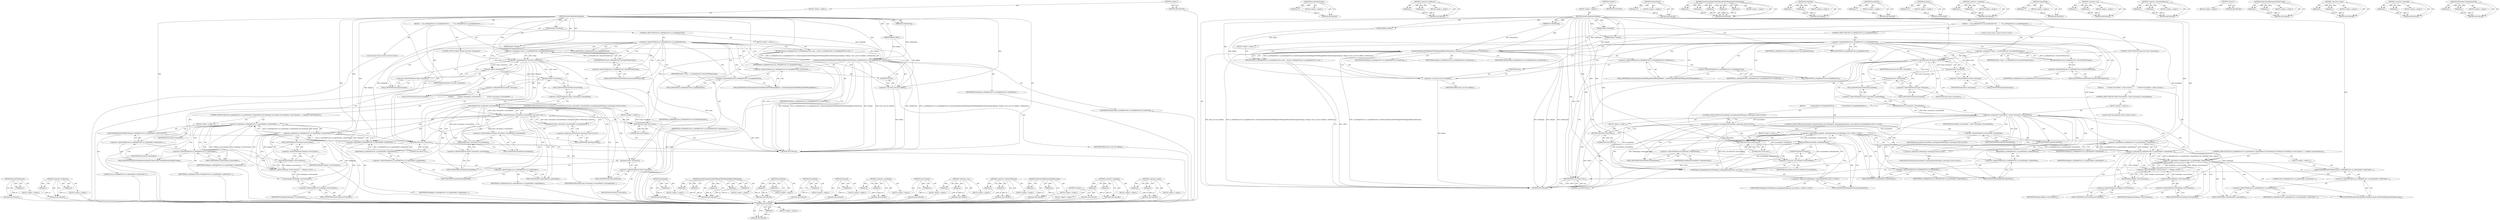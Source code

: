 digraph "DOMSupport.isPopupInputField" {
vulnerable_149 [label=<(METHOD,focusedOrMainFrame)>];
vulnerable_150 [label=<(PARAM,p1)>];
vulnerable_151 [label=<(BLOCK,&lt;empty&gt;,&lt;empty&gt;)>];
vulnerable_152 [label=<(METHOD_RETURN,ANY)>];
vulnerable_171 [label=<(METHOD,&lt;operator&gt;.fieldAccess)>];
vulnerable_172 [label=<(PARAM,p1)>];
vulnerable_173 [label=<(PARAM,p2)>];
vulnerable_174 [label=<(BLOCK,&lt;empty&gt;,&lt;empty&gt;)>];
vulnerable_175 [label=<(METHOD_RETURN,ANY)>];
vulnerable_6 [label=<(METHOD,&lt;global&gt;)<SUB>1</SUB>>];
vulnerable_7 [label=<(BLOCK,&lt;empty&gt;,&lt;empty&gt;)<SUB>1</SUB>>];
vulnerable_8 [label=<(METHOD,shouldChangeSelectedRange)<SUB>1</SUB>>];
vulnerable_9 [label=<(PARAM,Range* fromRange)<SUB>1</SUB>>];
vulnerable_10 [label=<(PARAM,Range* toRange)<SUB>1</SUB>>];
vulnerable_11 [label=<(PARAM,EAffinity affinity)<SUB>1</SUB>>];
vulnerable_12 [label=<(PARAM,bool stillSelecting)<SUB>1</SUB>>];
vulnerable_13 [label=<(BLOCK,{
    if (m_webPagePrivate-&gt;m_dumpRenderTree)
 ...,{
    if (m_webPagePrivate-&gt;m_dumpRenderTree)
 ...)<SUB>2</SUB>>];
vulnerable_14 [label=<(CONTROL_STRUCTURE,IF,if (m_webPagePrivate-&gt;m_dumpRenderTree))<SUB>3</SUB>>];
vulnerable_15 [label=<(&lt;operator&gt;.indirectFieldAccess,m_webPagePrivate-&gt;m_dumpRenderTree)<SUB>3</SUB>>];
vulnerable_16 [label=<(IDENTIFIER,m_webPagePrivate,if (m_webPagePrivate-&gt;m_dumpRenderTree))<SUB>3</SUB>>];
vulnerable_17 [label=<(FIELD_IDENTIFIER,m_dumpRenderTree,m_dumpRenderTree)<SUB>3</SUB>>];
vulnerable_18 [label=<(BLOCK,&lt;empty&gt;,&lt;empty&gt;)<SUB>4</SUB>>];
vulnerable_19 [label=<(RETURN,return m_webPagePrivate-&gt;m_dumpRenderTree-&gt;shou...,return m_webPagePrivate-&gt;m_dumpRenderTree-&gt;shou...)<SUB>4</SUB>>];
vulnerable_20 [label=<(shouldChangeSelectedDOMRangeToDOMRangeAffinityStillSelecting,m_webPagePrivate-&gt;m_dumpRenderTree-&gt;shouldChang...)<SUB>4</SUB>>];
vulnerable_21 [label=<(&lt;operator&gt;.indirectFieldAccess,m_webPagePrivate-&gt;m_dumpRenderTree-&gt;shouldChang...)<SUB>4</SUB>>];
vulnerable_22 [label=<(&lt;operator&gt;.indirectFieldAccess,m_webPagePrivate-&gt;m_dumpRenderTree)<SUB>4</SUB>>];
vulnerable_23 [label=<(IDENTIFIER,m_webPagePrivate,m_webPagePrivate-&gt;m_dumpRenderTree-&gt;shouldChang...)<SUB>4</SUB>>];
vulnerable_24 [label=<(FIELD_IDENTIFIER,m_dumpRenderTree,m_dumpRenderTree)<SUB>4</SUB>>];
vulnerable_25 [label=<(FIELD_IDENTIFIER,shouldChangeSelectedDOMRangeToDOMRangeAffinityS...,shouldChangeSelectedDOMRangeToDOMRangeAffinityS...)<SUB>4</SUB>>];
vulnerable_26 [label=<(IDENTIFIER,fromRange,m_webPagePrivate-&gt;m_dumpRenderTree-&gt;shouldChang...)<SUB>4</SUB>>];
vulnerable_27 [label=<(IDENTIFIER,toRange,m_webPagePrivate-&gt;m_dumpRenderTree-&gt;shouldChang...)<SUB>4</SUB>>];
vulnerable_28 [label=<(&lt;operator&gt;.cast,static_cast&lt;int&gt;(affinity))<SUB>4</SUB>>];
vulnerable_29 [label=<(UNKNOWN,int,int)<SUB>4</SUB>>];
vulnerable_30 [label=<(IDENTIFIER,affinity,static_cast&lt;int&gt;(affinity))<SUB>4</SUB>>];
vulnerable_31 [label=<(IDENTIFIER,stillSelecting,m_webPagePrivate-&gt;m_dumpRenderTree-&gt;shouldChang...)<SUB>4</SUB>>];
vulnerable_32 [label="<(LOCAL,Frame* frame: Frame*)<SUB>6</SUB>>"];
vulnerable_33 [label=<(&lt;operator&gt;.assignment,* frame = m_webPagePrivate-&gt;focusedOrMainFrame())<SUB>6</SUB>>];
vulnerable_34 [label=<(IDENTIFIER,frame,* frame = m_webPagePrivate-&gt;focusedOrMainFrame())<SUB>6</SUB>>];
vulnerable_35 [label=<(focusedOrMainFrame,m_webPagePrivate-&gt;focusedOrMainFrame())<SUB>6</SUB>>];
vulnerable_36 [label=<(&lt;operator&gt;.indirectFieldAccess,m_webPagePrivate-&gt;focusedOrMainFrame)<SUB>6</SUB>>];
vulnerable_37 [label=<(IDENTIFIER,m_webPagePrivate,m_webPagePrivate-&gt;focusedOrMainFrame())<SUB>6</SUB>>];
vulnerable_38 [label=<(FIELD_IDENTIFIER,focusedOrMainFrame,focusedOrMainFrame)<SUB>6</SUB>>];
vulnerable_39 [label=<(CONTROL_STRUCTURE,IF,if (frame &amp;&amp; frame-&gt;document()))<SUB>7</SUB>>];
vulnerable_40 [label=<(&lt;operator&gt;.logicalAnd,frame &amp;&amp; frame-&gt;document())<SUB>7</SUB>>];
vulnerable_41 [label=<(IDENTIFIER,frame,frame &amp;&amp; frame-&gt;document())<SUB>7</SUB>>];
vulnerable_42 [label=<(document,frame-&gt;document())<SUB>7</SUB>>];
vulnerable_43 [label=<(&lt;operator&gt;.indirectFieldAccess,frame-&gt;document)<SUB>7</SUB>>];
vulnerable_44 [label=<(IDENTIFIER,frame,frame-&gt;document())<SUB>7</SUB>>];
vulnerable_45 [label=<(FIELD_IDENTIFIER,document,document)<SUB>7</SUB>>];
vulnerable_46 [label=<(BLOCK,{
        if (frame-&gt;document()-&gt;focusedNode() ...,{
        if (frame-&gt;document()-&gt;focusedNode() ...)<SUB>7</SUB>>];
vulnerable_47 [label="<(CONTROL_STRUCTURE,IF,if (frame-&gt;document()-&gt;focusedNode() &amp;&amp; frame-&gt;document()-&gt;focusedNode()-&gt;hasTagName(HTMLNames::selectTag)))<SUB>8</SUB>>"];
vulnerable_48 [label=<(&lt;operator&gt;.logicalAnd,frame-&gt;document()-&gt;focusedNode() &amp;&amp; frame-&gt;docu...)<SUB>8</SUB>>];
vulnerable_49 [label=<(focusedNode,frame-&gt;document()-&gt;focusedNode())<SUB>8</SUB>>];
vulnerable_50 [label=<(&lt;operator&gt;.indirectFieldAccess,frame-&gt;document()-&gt;focusedNode)<SUB>8</SUB>>];
vulnerable_51 [label=<(document,frame-&gt;document())<SUB>8</SUB>>];
vulnerable_52 [label=<(&lt;operator&gt;.indirectFieldAccess,frame-&gt;document)<SUB>8</SUB>>];
vulnerable_53 [label=<(IDENTIFIER,frame,frame-&gt;document())<SUB>8</SUB>>];
vulnerable_54 [label=<(FIELD_IDENTIFIER,document,document)<SUB>8</SUB>>];
vulnerable_55 [label=<(FIELD_IDENTIFIER,focusedNode,focusedNode)<SUB>8</SUB>>];
vulnerable_56 [label=<(hasTagName,frame-&gt;document()-&gt;focusedNode()-&gt;hasTagName(HT...)<SUB>8</SUB>>];
vulnerable_57 [label=<(&lt;operator&gt;.indirectFieldAccess,frame-&gt;document()-&gt;focusedNode()-&gt;hasTagName)<SUB>8</SUB>>];
vulnerable_58 [label=<(focusedNode,frame-&gt;document()-&gt;focusedNode())<SUB>8</SUB>>];
vulnerable_59 [label=<(&lt;operator&gt;.indirectFieldAccess,frame-&gt;document()-&gt;focusedNode)<SUB>8</SUB>>];
vulnerable_60 [label=<(document,frame-&gt;document())<SUB>8</SUB>>];
vulnerable_61 [label=<(&lt;operator&gt;.indirectFieldAccess,frame-&gt;document)<SUB>8</SUB>>];
vulnerable_62 [label=<(IDENTIFIER,frame,frame-&gt;document())<SUB>8</SUB>>];
vulnerable_63 [label=<(FIELD_IDENTIFIER,document,document)<SUB>8</SUB>>];
vulnerable_64 [label=<(FIELD_IDENTIFIER,focusedNode,focusedNode)<SUB>8</SUB>>];
vulnerable_65 [label=<(FIELD_IDENTIFIER,hasTagName,hasTagName)<SUB>8</SUB>>];
vulnerable_66 [label="<(&lt;operator&gt;.fieldAccess,HTMLNames::selectTag)<SUB>8</SUB>>"];
vulnerable_67 [label=<(IDENTIFIER,HTMLNames,frame-&gt;document()-&gt;focusedNode()-&gt;hasTagName(HT...)<SUB>8</SUB>>];
vulnerable_68 [label=<(FIELD_IDENTIFIER,selectTag,selectTag)<SUB>8</SUB>>];
vulnerable_69 [label=<(BLOCK,&lt;empty&gt;,&lt;empty&gt;)<SUB>9</SUB>>];
vulnerable_70 [label=<(RETURN,return false;,return false;)<SUB>9</SUB>>];
vulnerable_71 [label=<(LITERAL,false,return false;)<SUB>9</SUB>>];
vulnerable_72 [label=<(CONTROL_STRUCTURE,IF,if (m_webPagePrivate-&gt;m_inputHandler-&gt;isInputMode() &amp;&amp; fromRange &amp;&amp; toRange &amp;&amp; (fromRange-&gt;startContainer() == toRange-&gt;startContainer())))<SUB>11</SUB>>];
vulnerable_73 [label=<(&lt;operator&gt;.logicalAnd,m_webPagePrivate-&gt;m_inputHandler-&gt;isInputMode()...)<SUB>11</SUB>>];
vulnerable_74 [label=<(&lt;operator&gt;.logicalAnd,m_webPagePrivate-&gt;m_inputHandler-&gt;isInputMode()...)<SUB>11</SUB>>];
vulnerable_75 [label=<(&lt;operator&gt;.logicalAnd,m_webPagePrivate-&gt;m_inputHandler-&gt;isInputMode()...)<SUB>11</SUB>>];
vulnerable_76 [label=<(isInputMode,m_webPagePrivate-&gt;m_inputHandler-&gt;isInputMode())<SUB>11</SUB>>];
vulnerable_77 [label=<(&lt;operator&gt;.indirectFieldAccess,m_webPagePrivate-&gt;m_inputHandler-&gt;isInputMode)<SUB>11</SUB>>];
vulnerable_78 [label=<(&lt;operator&gt;.indirectFieldAccess,m_webPagePrivate-&gt;m_inputHandler)<SUB>11</SUB>>];
vulnerable_79 [label=<(IDENTIFIER,m_webPagePrivate,m_webPagePrivate-&gt;m_inputHandler-&gt;isInputMode())<SUB>11</SUB>>];
vulnerable_80 [label=<(FIELD_IDENTIFIER,m_inputHandler,m_inputHandler)<SUB>11</SUB>>];
vulnerable_81 [label=<(FIELD_IDENTIFIER,isInputMode,isInputMode)<SUB>11</SUB>>];
vulnerable_82 [label=<(IDENTIFIER,fromRange,m_webPagePrivate-&gt;m_inputHandler-&gt;isInputMode()...)<SUB>11</SUB>>];
vulnerable_83 [label=<(IDENTIFIER,toRange,m_webPagePrivate-&gt;m_inputHandler-&gt;isInputMode()...)<SUB>11</SUB>>];
vulnerable_84 [label=<(&lt;operator&gt;.equals,fromRange-&gt;startContainer() == toRange-&gt;startCo...)<SUB>11</SUB>>];
vulnerable_85 [label=<(startContainer,fromRange-&gt;startContainer())<SUB>11</SUB>>];
vulnerable_86 [label=<(&lt;operator&gt;.indirectFieldAccess,fromRange-&gt;startContainer)<SUB>11</SUB>>];
vulnerable_87 [label=<(IDENTIFIER,fromRange,fromRange-&gt;startContainer())<SUB>11</SUB>>];
vulnerable_88 [label=<(FIELD_IDENTIFIER,startContainer,startContainer)<SUB>11</SUB>>];
vulnerable_89 [label=<(startContainer,toRange-&gt;startContainer())<SUB>11</SUB>>];
vulnerable_90 [label=<(&lt;operator&gt;.indirectFieldAccess,toRange-&gt;startContainer)<SUB>11</SUB>>];
vulnerable_91 [label=<(IDENTIFIER,toRange,toRange-&gt;startContainer())<SUB>11</SUB>>];
vulnerable_92 [label=<(FIELD_IDENTIFIER,startContainer,startContainer)<SUB>11</SUB>>];
vulnerable_93 [label=<(BLOCK,&lt;empty&gt;,&lt;empty&gt;)<SUB>12</SUB>>];
vulnerable_94 [label=<(notifyClientOfKeyboardVisibilityChange,m_webPagePrivate-&gt;m_inputHandler-&gt;notifyClientO...)<SUB>12</SUB>>];
vulnerable_95 [label=<(&lt;operator&gt;.indirectFieldAccess,m_webPagePrivate-&gt;m_inputHandler-&gt;notifyClientO...)<SUB>12</SUB>>];
vulnerable_96 [label=<(&lt;operator&gt;.indirectFieldAccess,m_webPagePrivate-&gt;m_inputHandler)<SUB>12</SUB>>];
vulnerable_97 [label=<(IDENTIFIER,m_webPagePrivate,m_webPagePrivate-&gt;m_inputHandler-&gt;notifyClientO...)<SUB>12</SUB>>];
vulnerable_98 [label=<(FIELD_IDENTIFIER,m_inputHandler,m_inputHandler)<SUB>12</SUB>>];
vulnerable_99 [label=<(FIELD_IDENTIFIER,notifyClientOfKeyboardVisibilityChange,notifyClientOfKeyboardVisibilityChange)<SUB>12</SUB>>];
vulnerable_100 [label=<(LITERAL,true,m_webPagePrivate-&gt;m_inputHandler-&gt;notifyClientO...)<SUB>12</SUB>>];
vulnerable_101 [label=<(RETURN,return true;,return true;)<SUB>15</SUB>>];
vulnerable_102 [label=<(LITERAL,true,return true;)<SUB>15</SUB>>];
vulnerable_103 [label=<(METHOD_RETURN,bool)<SUB>1</SUB>>];
vulnerable_105 [label=<(METHOD_RETURN,ANY)<SUB>1</SUB>>];
vulnerable_176 [label=<(METHOD,isInputMode)>];
vulnerable_177 [label=<(PARAM,p1)>];
vulnerable_178 [label=<(BLOCK,&lt;empty&gt;,&lt;empty&gt;)>];
vulnerable_179 [label=<(METHOD_RETURN,ANY)>];
vulnerable_131 [label=<(METHOD,shouldChangeSelectedDOMRangeToDOMRangeAffinityStillSelecting)>];
vulnerable_132 [label=<(PARAM,p1)>];
vulnerable_133 [label=<(PARAM,p2)>];
vulnerable_134 [label=<(PARAM,p3)>];
vulnerable_135 [label=<(PARAM,p4)>];
vulnerable_136 [label=<(PARAM,p5)>];
vulnerable_137 [label=<(BLOCK,&lt;empty&gt;,&lt;empty&gt;)>];
vulnerable_138 [label=<(METHOD_RETURN,ANY)>];
vulnerable_166 [label=<(METHOD,hasTagName)>];
vulnerable_167 [label=<(PARAM,p1)>];
vulnerable_168 [label=<(PARAM,p2)>];
vulnerable_169 [label=<(BLOCK,&lt;empty&gt;,&lt;empty&gt;)>];
vulnerable_170 [label=<(METHOD_RETURN,ANY)>];
vulnerable_162 [label=<(METHOD,focusedNode)>];
vulnerable_163 [label=<(PARAM,p1)>];
vulnerable_164 [label=<(BLOCK,&lt;empty&gt;,&lt;empty&gt;)>];
vulnerable_165 [label=<(METHOD_RETURN,ANY)>];
vulnerable_158 [label=<(METHOD,document)>];
vulnerable_159 [label=<(PARAM,p1)>];
vulnerable_160 [label=<(BLOCK,&lt;empty&gt;,&lt;empty&gt;)>];
vulnerable_161 [label=<(METHOD_RETURN,ANY)>];
vulnerable_144 [label=<(METHOD,&lt;operator&gt;.assignment)>];
vulnerable_145 [label=<(PARAM,p1)>];
vulnerable_146 [label=<(PARAM,p2)>];
vulnerable_147 [label=<(BLOCK,&lt;empty&gt;,&lt;empty&gt;)>];
vulnerable_148 [label=<(METHOD_RETURN,ANY)>];
vulnerable_185 [label=<(METHOD,startContainer)>];
vulnerable_186 [label=<(PARAM,p1)>];
vulnerable_187 [label=<(BLOCK,&lt;empty&gt;,&lt;empty&gt;)>];
vulnerable_188 [label=<(METHOD_RETURN,ANY)>];
vulnerable_139 [label=<(METHOD,&lt;operator&gt;.cast)>];
vulnerable_140 [label=<(PARAM,p1)>];
vulnerable_141 [label=<(PARAM,p2)>];
vulnerable_142 [label=<(BLOCK,&lt;empty&gt;,&lt;empty&gt;)>];
vulnerable_143 [label=<(METHOD_RETURN,ANY)>];
vulnerable_126 [label=<(METHOD,&lt;operator&gt;.indirectFieldAccess)>];
vulnerable_127 [label=<(PARAM,p1)>];
vulnerable_128 [label=<(PARAM,p2)>];
vulnerable_129 [label=<(BLOCK,&lt;empty&gt;,&lt;empty&gt;)>];
vulnerable_130 [label=<(METHOD_RETURN,ANY)>];
vulnerable_120 [label=<(METHOD,&lt;global&gt;)<SUB>1</SUB>>];
vulnerable_121 [label=<(BLOCK,&lt;empty&gt;,&lt;empty&gt;)>];
vulnerable_122 [label=<(METHOD_RETURN,ANY)>];
vulnerable_189 [label=<(METHOD,notifyClientOfKeyboardVisibilityChange)>];
vulnerable_190 [label=<(PARAM,p1)>];
vulnerable_191 [label=<(PARAM,p2)>];
vulnerable_192 [label=<(BLOCK,&lt;empty&gt;,&lt;empty&gt;)>];
vulnerable_193 [label=<(METHOD_RETURN,ANY)>];
vulnerable_153 [label=<(METHOD,&lt;operator&gt;.logicalAnd)>];
vulnerable_154 [label=<(PARAM,p1)>];
vulnerable_155 [label=<(PARAM,p2)>];
vulnerable_156 [label=<(BLOCK,&lt;empty&gt;,&lt;empty&gt;)>];
vulnerable_157 [label=<(METHOD_RETURN,ANY)>];
vulnerable_180 [label=<(METHOD,&lt;operator&gt;.equals)>];
vulnerable_181 [label=<(PARAM,p1)>];
vulnerable_182 [label=<(PARAM,p2)>];
vulnerable_183 [label=<(BLOCK,&lt;empty&gt;,&lt;empty&gt;)>];
vulnerable_184 [label=<(METHOD_RETURN,ANY)>];
fixed_211 [label=<(METHOD,startContainer)>];
fixed_212 [label=<(PARAM,p1)>];
fixed_213 [label=<(BLOCK,&lt;empty&gt;,&lt;empty&gt;)>];
fixed_214 [label=<(METHOD_RETURN,ANY)>];
fixed_166 [label=<(METHOD,focusedOrMainFrame)>];
fixed_167 [label=<(PARAM,p1)>];
fixed_168 [label=<(BLOCK,&lt;empty&gt;,&lt;empty&gt;)>];
fixed_169 [label=<(METHOD_RETURN,ANY)>];
fixed_188 [label=<(METHOD,&lt;operator&gt;.fieldAccess)>];
fixed_189 [label=<(PARAM,p1)>];
fixed_190 [label=<(PARAM,p2)>];
fixed_191 [label=<(BLOCK,&lt;empty&gt;,&lt;empty&gt;)>];
fixed_192 [label=<(METHOD_RETURN,ANY)>];
fixed_6 [label=<(METHOD,&lt;global&gt;)<SUB>1</SUB>>];
fixed_7 [label=<(BLOCK,&lt;empty&gt;,&lt;empty&gt;)<SUB>1</SUB>>];
fixed_8 [label=<(METHOD,shouldChangeSelectedRange)<SUB>1</SUB>>];
fixed_9 [label=<(PARAM,Range* fromRange)<SUB>1</SUB>>];
fixed_10 [label=<(PARAM,Range* toRange)<SUB>1</SUB>>];
fixed_11 [label=<(PARAM,EAffinity affinity)<SUB>1</SUB>>];
fixed_12 [label=<(PARAM,bool stillSelecting)<SUB>1</SUB>>];
fixed_13 [label=<(BLOCK,{
    if (m_webPagePrivate-&gt;m_dumpRenderTree)
 ...,{
    if (m_webPagePrivate-&gt;m_dumpRenderTree)
 ...)<SUB>2</SUB>>];
fixed_14 [label=<(CONTROL_STRUCTURE,IF,if (m_webPagePrivate-&gt;m_dumpRenderTree))<SUB>3</SUB>>];
fixed_15 [label=<(&lt;operator&gt;.indirectFieldAccess,m_webPagePrivate-&gt;m_dumpRenderTree)<SUB>3</SUB>>];
fixed_16 [label=<(IDENTIFIER,m_webPagePrivate,if (m_webPagePrivate-&gt;m_dumpRenderTree))<SUB>3</SUB>>];
fixed_17 [label=<(FIELD_IDENTIFIER,m_dumpRenderTree,m_dumpRenderTree)<SUB>3</SUB>>];
fixed_18 [label=<(BLOCK,&lt;empty&gt;,&lt;empty&gt;)<SUB>4</SUB>>];
fixed_19 [label=<(RETURN,return m_webPagePrivate-&gt;m_dumpRenderTree-&gt;shou...,return m_webPagePrivate-&gt;m_dumpRenderTree-&gt;shou...)<SUB>4</SUB>>];
fixed_20 [label=<(shouldChangeSelectedDOMRangeToDOMRangeAffinityStillSelecting,m_webPagePrivate-&gt;m_dumpRenderTree-&gt;shouldChang...)<SUB>4</SUB>>];
fixed_21 [label=<(&lt;operator&gt;.indirectFieldAccess,m_webPagePrivate-&gt;m_dumpRenderTree-&gt;shouldChang...)<SUB>4</SUB>>];
fixed_22 [label=<(&lt;operator&gt;.indirectFieldAccess,m_webPagePrivate-&gt;m_dumpRenderTree)<SUB>4</SUB>>];
fixed_23 [label=<(IDENTIFIER,m_webPagePrivate,m_webPagePrivate-&gt;m_dumpRenderTree-&gt;shouldChang...)<SUB>4</SUB>>];
fixed_24 [label=<(FIELD_IDENTIFIER,m_dumpRenderTree,m_dumpRenderTree)<SUB>4</SUB>>];
fixed_25 [label=<(FIELD_IDENTIFIER,shouldChangeSelectedDOMRangeToDOMRangeAffinityS...,shouldChangeSelectedDOMRangeToDOMRangeAffinityS...)<SUB>4</SUB>>];
fixed_26 [label=<(IDENTIFIER,fromRange,m_webPagePrivate-&gt;m_dumpRenderTree-&gt;shouldChang...)<SUB>4</SUB>>];
fixed_27 [label=<(IDENTIFIER,toRange,m_webPagePrivate-&gt;m_dumpRenderTree-&gt;shouldChang...)<SUB>4</SUB>>];
fixed_28 [label=<(&lt;operator&gt;.cast,static_cast&lt;int&gt;(affinity))<SUB>4</SUB>>];
fixed_29 [label=<(UNKNOWN,int,int)<SUB>4</SUB>>];
fixed_30 [label=<(IDENTIFIER,affinity,static_cast&lt;int&gt;(affinity))<SUB>4</SUB>>];
fixed_31 [label=<(IDENTIFIER,stillSelecting,m_webPagePrivate-&gt;m_dumpRenderTree-&gt;shouldChang...)<SUB>4</SUB>>];
fixed_32 [label="<(LOCAL,Frame* frame: Frame*)<SUB>6</SUB>>"];
fixed_33 [label=<(&lt;operator&gt;.assignment,* frame = m_webPagePrivate-&gt;focusedOrMainFrame())<SUB>6</SUB>>];
fixed_34 [label=<(IDENTIFIER,frame,* frame = m_webPagePrivate-&gt;focusedOrMainFrame())<SUB>6</SUB>>];
fixed_35 [label=<(focusedOrMainFrame,m_webPagePrivate-&gt;focusedOrMainFrame())<SUB>6</SUB>>];
fixed_36 [label=<(&lt;operator&gt;.indirectFieldAccess,m_webPagePrivate-&gt;focusedOrMainFrame)<SUB>6</SUB>>];
fixed_37 [label=<(IDENTIFIER,m_webPagePrivate,m_webPagePrivate-&gt;focusedOrMainFrame())<SUB>6</SUB>>];
fixed_38 [label=<(FIELD_IDENTIFIER,focusedOrMainFrame,focusedOrMainFrame)<SUB>6</SUB>>];
fixed_39 [label=<(CONTROL_STRUCTURE,IF,if (frame &amp;&amp; frame-&gt;document()))<SUB>7</SUB>>];
fixed_40 [label=<(&lt;operator&gt;.logicalAnd,frame &amp;&amp; frame-&gt;document())<SUB>7</SUB>>];
fixed_41 [label=<(IDENTIFIER,frame,frame &amp;&amp; frame-&gt;document())<SUB>7</SUB>>];
fixed_42 [label=<(document,frame-&gt;document())<SUB>7</SUB>>];
fixed_43 [label=<(&lt;operator&gt;.indirectFieldAccess,frame-&gt;document)<SUB>7</SUB>>];
fixed_44 [label=<(IDENTIFIER,frame,frame-&gt;document())<SUB>7</SUB>>];
fixed_45 [label=<(FIELD_IDENTIFIER,document,document)<SUB>7</SUB>>];
fixed_46 [label=<(BLOCK,{
        if (Node* focusedNode = frame-&gt;docume...,{
        if (Node* focusedNode = frame-&gt;docume...)<SUB>7</SUB>>];
fixed_47 [label=<(CONTROL_STRUCTURE,IF,if (Node* focusedNode = frame-&gt;document()-&gt;focusedNode()))<SUB>8</SUB>>];
fixed_48 [label=<(BLOCK,&lt;empty&gt;,&lt;empty&gt;)<SUB>8</SUB>>];
fixed_49 [label="<(LOCAL,Node* focusedNode: Node*)<SUB>8</SUB>>"];
fixed_50 [label=<(&lt;operator&gt;.assignment,* focusedNode = frame-&gt;document()-&gt;focusedNode())<SUB>8</SUB>>];
fixed_51 [label=<(IDENTIFIER,focusedNode,* focusedNode = frame-&gt;document()-&gt;focusedNode())<SUB>8</SUB>>];
fixed_52 [label=<(focusedNode,frame-&gt;document()-&gt;focusedNode())<SUB>8</SUB>>];
fixed_53 [label=<(&lt;operator&gt;.indirectFieldAccess,frame-&gt;document()-&gt;focusedNode)<SUB>8</SUB>>];
fixed_54 [label=<(document,frame-&gt;document())<SUB>8</SUB>>];
fixed_55 [label=<(&lt;operator&gt;.indirectFieldAccess,frame-&gt;document)<SUB>8</SUB>>];
fixed_56 [label=<(IDENTIFIER,frame,frame-&gt;document())<SUB>8</SUB>>];
fixed_57 [label=<(FIELD_IDENTIFIER,document,document)<SUB>8</SUB>>];
fixed_58 [label=<(FIELD_IDENTIFIER,focusedNode,focusedNode)<SUB>8</SUB>>];
fixed_59 [label=<(BLOCK,{
            if (focusedNode-&gt;hasTagName(HTMLN...,{
            if (focusedNode-&gt;hasTagName(HTMLN...)<SUB>8</SUB>>];
fixed_60 [label="<(CONTROL_STRUCTURE,IF,if (focusedNode-&gt;hasTagName(HTMLNames::selectTag)))<SUB>9</SUB>>"];
fixed_61 [label="<(hasTagName,focusedNode-&gt;hasTagName(HTMLNames::selectTag))<SUB>9</SUB>>"];
fixed_62 [label=<(&lt;operator&gt;.indirectFieldAccess,focusedNode-&gt;hasTagName)<SUB>9</SUB>>];
fixed_63 [label="<(IDENTIFIER,focusedNode,focusedNode-&gt;hasTagName(HTMLNames::selectTag))<SUB>9</SUB>>"];
fixed_64 [label=<(FIELD_IDENTIFIER,hasTagName,hasTagName)<SUB>9</SUB>>];
fixed_65 [label="<(&lt;operator&gt;.fieldAccess,HTMLNames::selectTag)<SUB>9</SUB>>"];
fixed_66 [label="<(IDENTIFIER,HTMLNames,focusedNode-&gt;hasTagName(HTMLNames::selectTag))<SUB>9</SUB>>"];
fixed_67 [label=<(FIELD_IDENTIFIER,selectTag,selectTag)<SUB>9</SUB>>];
fixed_68 [label=<(BLOCK,&lt;empty&gt;,&lt;empty&gt;)<SUB>10</SUB>>];
fixed_69 [label=<(RETURN,return false;,return false;)<SUB>10</SUB>>];
fixed_70 [label=<(LITERAL,false,return false;)<SUB>10</SUB>>];
fixed_71 [label="<(CONTROL_STRUCTURE,IF,if (focusedNode-&gt;isElementNode() &amp;&amp; DOMSupport::isPopupInputField(static_cast&lt;Element*&gt;(focusedNode))))<SUB>11</SUB>>"];
fixed_72 [label="<(&lt;operator&gt;.logicalAnd,focusedNode-&gt;isElementNode() &amp;&amp; DOMSupport::isP...)<SUB>11</SUB>>"];
fixed_73 [label=<(isElementNode,focusedNode-&gt;isElementNode())<SUB>11</SUB>>];
fixed_74 [label=<(&lt;operator&gt;.indirectFieldAccess,focusedNode-&gt;isElementNode)<SUB>11</SUB>>];
fixed_75 [label=<(IDENTIFIER,focusedNode,focusedNode-&gt;isElementNode())<SUB>11</SUB>>];
fixed_76 [label=<(FIELD_IDENTIFIER,isElementNode,isElementNode)<SUB>11</SUB>>];
fixed_77 [label="<(DOMSupport.isPopupInputField,DOMSupport::isPopupInputField(static_cast&lt;Eleme...)<SUB>11</SUB>>"];
fixed_78 [label="<(&lt;operator&gt;.fieldAccess,DOMSupport::isPopupInputField)<SUB>11</SUB>>"];
fixed_79 [label="<(IDENTIFIER,DOMSupport,DOMSupport::isPopupInputField(static_cast&lt;Eleme...)<SUB>11</SUB>>"];
fixed_80 [label=<(FIELD_IDENTIFIER,isPopupInputField,isPopupInputField)<SUB>11</SUB>>];
fixed_81 [label=<(&lt;operator&gt;.cast,static_cast&lt;Element*&gt;(focusedNode))<SUB>11</SUB>>];
fixed_82 [label=<(UNKNOWN,Element*,Element*)<SUB>11</SUB>>];
fixed_83 [label=<(IDENTIFIER,focusedNode,static_cast&lt;Element*&gt;(focusedNode))<SUB>11</SUB>>];
fixed_84 [label=<(BLOCK,&lt;empty&gt;,&lt;empty&gt;)<SUB>12</SUB>>];
fixed_85 [label=<(RETURN,return false;,return false;)<SUB>12</SUB>>];
fixed_86 [label=<(LITERAL,false,return false;)<SUB>12</SUB>>];
fixed_87 [label=<(CONTROL_STRUCTURE,IF,if (m_webPagePrivate-&gt;m_inputHandler-&gt;isInputMode() &amp;&amp; fromRange &amp;&amp; toRange &amp;&amp; (fromRange-&gt;startContainer() == toRange-&gt;startContainer())))<SUB>15</SUB>>];
fixed_88 [label=<(&lt;operator&gt;.logicalAnd,m_webPagePrivate-&gt;m_inputHandler-&gt;isInputMode()...)<SUB>15</SUB>>];
fixed_89 [label=<(&lt;operator&gt;.logicalAnd,m_webPagePrivate-&gt;m_inputHandler-&gt;isInputMode()...)<SUB>15</SUB>>];
fixed_90 [label=<(&lt;operator&gt;.logicalAnd,m_webPagePrivate-&gt;m_inputHandler-&gt;isInputMode()...)<SUB>15</SUB>>];
fixed_91 [label=<(isInputMode,m_webPagePrivate-&gt;m_inputHandler-&gt;isInputMode())<SUB>15</SUB>>];
fixed_92 [label=<(&lt;operator&gt;.indirectFieldAccess,m_webPagePrivate-&gt;m_inputHandler-&gt;isInputMode)<SUB>15</SUB>>];
fixed_93 [label=<(&lt;operator&gt;.indirectFieldAccess,m_webPagePrivate-&gt;m_inputHandler)<SUB>15</SUB>>];
fixed_94 [label=<(IDENTIFIER,m_webPagePrivate,m_webPagePrivate-&gt;m_inputHandler-&gt;isInputMode())<SUB>15</SUB>>];
fixed_95 [label=<(FIELD_IDENTIFIER,m_inputHandler,m_inputHandler)<SUB>15</SUB>>];
fixed_96 [label=<(FIELD_IDENTIFIER,isInputMode,isInputMode)<SUB>15</SUB>>];
fixed_97 [label=<(IDENTIFIER,fromRange,m_webPagePrivate-&gt;m_inputHandler-&gt;isInputMode()...)<SUB>15</SUB>>];
fixed_98 [label=<(IDENTIFIER,toRange,m_webPagePrivate-&gt;m_inputHandler-&gt;isInputMode()...)<SUB>15</SUB>>];
fixed_99 [label=<(&lt;operator&gt;.equals,fromRange-&gt;startContainer() == toRange-&gt;startCo...)<SUB>15</SUB>>];
fixed_100 [label=<(startContainer,fromRange-&gt;startContainer())<SUB>15</SUB>>];
fixed_101 [label=<(&lt;operator&gt;.indirectFieldAccess,fromRange-&gt;startContainer)<SUB>15</SUB>>];
fixed_102 [label=<(IDENTIFIER,fromRange,fromRange-&gt;startContainer())<SUB>15</SUB>>];
fixed_103 [label=<(FIELD_IDENTIFIER,startContainer,startContainer)<SUB>15</SUB>>];
fixed_104 [label=<(startContainer,toRange-&gt;startContainer())<SUB>15</SUB>>];
fixed_105 [label=<(&lt;operator&gt;.indirectFieldAccess,toRange-&gt;startContainer)<SUB>15</SUB>>];
fixed_106 [label=<(IDENTIFIER,toRange,toRange-&gt;startContainer())<SUB>15</SUB>>];
fixed_107 [label=<(FIELD_IDENTIFIER,startContainer,startContainer)<SUB>15</SUB>>];
fixed_108 [label=<(BLOCK,&lt;empty&gt;,&lt;empty&gt;)<SUB>16</SUB>>];
fixed_109 [label=<(notifyClientOfKeyboardVisibilityChange,m_webPagePrivate-&gt;m_inputHandler-&gt;notifyClientO...)<SUB>16</SUB>>];
fixed_110 [label=<(&lt;operator&gt;.indirectFieldAccess,m_webPagePrivate-&gt;m_inputHandler-&gt;notifyClientO...)<SUB>16</SUB>>];
fixed_111 [label=<(&lt;operator&gt;.indirectFieldAccess,m_webPagePrivate-&gt;m_inputHandler)<SUB>16</SUB>>];
fixed_112 [label=<(IDENTIFIER,m_webPagePrivate,m_webPagePrivate-&gt;m_inputHandler-&gt;notifyClientO...)<SUB>16</SUB>>];
fixed_113 [label=<(FIELD_IDENTIFIER,m_inputHandler,m_inputHandler)<SUB>16</SUB>>];
fixed_114 [label=<(FIELD_IDENTIFIER,notifyClientOfKeyboardVisibilityChange,notifyClientOfKeyboardVisibilityChange)<SUB>16</SUB>>];
fixed_115 [label=<(LITERAL,true,m_webPagePrivate-&gt;m_inputHandler-&gt;notifyClientO...)<SUB>16</SUB>>];
fixed_116 [label=<(RETURN,return true;,return true;)<SUB>19</SUB>>];
fixed_117 [label=<(LITERAL,true,return true;)<SUB>19</SUB>>];
fixed_118 [label=<(METHOD_RETURN,bool)<SUB>1</SUB>>];
fixed_120 [label=<(METHOD_RETURN,ANY)<SUB>1</SUB>>];
fixed_193 [label=<(METHOD,isElementNode)>];
fixed_194 [label=<(PARAM,p1)>];
fixed_195 [label=<(BLOCK,&lt;empty&gt;,&lt;empty&gt;)>];
fixed_196 [label=<(METHOD_RETURN,ANY)>];
fixed_148 [label=<(METHOD,shouldChangeSelectedDOMRangeToDOMRangeAffinityStillSelecting)>];
fixed_149 [label=<(PARAM,p1)>];
fixed_150 [label=<(PARAM,p2)>];
fixed_151 [label=<(PARAM,p3)>];
fixed_152 [label=<(PARAM,p4)>];
fixed_153 [label=<(PARAM,p5)>];
fixed_154 [label=<(BLOCK,&lt;empty&gt;,&lt;empty&gt;)>];
fixed_155 [label=<(METHOD_RETURN,ANY)>];
fixed_183 [label=<(METHOD,hasTagName)>];
fixed_184 [label=<(PARAM,p1)>];
fixed_185 [label=<(PARAM,p2)>];
fixed_186 [label=<(BLOCK,&lt;empty&gt;,&lt;empty&gt;)>];
fixed_187 [label=<(METHOD_RETURN,ANY)>];
fixed_179 [label=<(METHOD,focusedNode)>];
fixed_180 [label=<(PARAM,p1)>];
fixed_181 [label=<(BLOCK,&lt;empty&gt;,&lt;empty&gt;)>];
fixed_182 [label=<(METHOD_RETURN,ANY)>];
fixed_175 [label=<(METHOD,document)>];
fixed_176 [label=<(PARAM,p1)>];
fixed_177 [label=<(BLOCK,&lt;empty&gt;,&lt;empty&gt;)>];
fixed_178 [label=<(METHOD_RETURN,ANY)>];
fixed_161 [label=<(METHOD,&lt;operator&gt;.assignment)>];
fixed_162 [label=<(PARAM,p1)>];
fixed_163 [label=<(PARAM,p2)>];
fixed_164 [label=<(BLOCK,&lt;empty&gt;,&lt;empty&gt;)>];
fixed_165 [label=<(METHOD_RETURN,ANY)>];
fixed_202 [label=<(METHOD,isInputMode)>];
fixed_203 [label=<(PARAM,p1)>];
fixed_204 [label=<(BLOCK,&lt;empty&gt;,&lt;empty&gt;)>];
fixed_205 [label=<(METHOD_RETURN,ANY)>];
fixed_156 [label=<(METHOD,&lt;operator&gt;.cast)>];
fixed_157 [label=<(PARAM,p1)>];
fixed_158 [label=<(PARAM,p2)>];
fixed_159 [label=<(BLOCK,&lt;empty&gt;,&lt;empty&gt;)>];
fixed_160 [label=<(METHOD_RETURN,ANY)>];
fixed_143 [label=<(METHOD,&lt;operator&gt;.indirectFieldAccess)>];
fixed_144 [label=<(PARAM,p1)>];
fixed_145 [label=<(PARAM,p2)>];
fixed_146 [label=<(BLOCK,&lt;empty&gt;,&lt;empty&gt;)>];
fixed_147 [label=<(METHOD_RETURN,ANY)>];
fixed_137 [label=<(METHOD,&lt;global&gt;)<SUB>1</SUB>>];
fixed_138 [label=<(BLOCK,&lt;empty&gt;,&lt;empty&gt;)>];
fixed_139 [label=<(METHOD_RETURN,ANY)>];
fixed_215 [label=<(METHOD,notifyClientOfKeyboardVisibilityChange)>];
fixed_216 [label=<(PARAM,p1)>];
fixed_217 [label=<(PARAM,p2)>];
fixed_218 [label=<(BLOCK,&lt;empty&gt;,&lt;empty&gt;)>];
fixed_219 [label=<(METHOD_RETURN,ANY)>];
fixed_206 [label=<(METHOD,&lt;operator&gt;.equals)>];
fixed_207 [label=<(PARAM,p1)>];
fixed_208 [label=<(PARAM,p2)>];
fixed_209 [label=<(BLOCK,&lt;empty&gt;,&lt;empty&gt;)>];
fixed_210 [label=<(METHOD_RETURN,ANY)>];
fixed_170 [label=<(METHOD,&lt;operator&gt;.logicalAnd)>];
fixed_171 [label=<(PARAM,p1)>];
fixed_172 [label=<(PARAM,p2)>];
fixed_173 [label=<(BLOCK,&lt;empty&gt;,&lt;empty&gt;)>];
fixed_174 [label=<(METHOD_RETURN,ANY)>];
fixed_197 [label=<(METHOD,DOMSupport.isPopupInputField)>];
fixed_198 [label=<(PARAM,p1)>];
fixed_199 [label=<(PARAM,p2)>];
fixed_200 [label=<(BLOCK,&lt;empty&gt;,&lt;empty&gt;)>];
fixed_201 [label=<(METHOD_RETURN,ANY)>];
vulnerable_149 -> vulnerable_150  [key=0, label="AST: "];
vulnerable_149 -> vulnerable_150  [key=1, label="DDG: "];
vulnerable_149 -> vulnerable_151  [key=0, label="AST: "];
vulnerable_149 -> vulnerable_152  [key=0, label="AST: "];
vulnerable_149 -> vulnerable_152  [key=1, label="CFG: "];
vulnerable_150 -> vulnerable_152  [key=0, label="DDG: p1"];
vulnerable_151 -> fixed_211  [key=0];
vulnerable_152 -> fixed_211  [key=0];
vulnerable_171 -> vulnerable_172  [key=0, label="AST: "];
vulnerable_171 -> vulnerable_172  [key=1, label="DDG: "];
vulnerable_171 -> vulnerable_174  [key=0, label="AST: "];
vulnerable_171 -> vulnerable_173  [key=0, label="AST: "];
vulnerable_171 -> vulnerable_173  [key=1, label="DDG: "];
vulnerable_171 -> vulnerable_175  [key=0, label="AST: "];
vulnerable_171 -> vulnerable_175  [key=1, label="CFG: "];
vulnerable_172 -> vulnerable_175  [key=0, label="DDG: p1"];
vulnerable_173 -> vulnerable_175  [key=0, label="DDG: p2"];
vulnerable_174 -> fixed_211  [key=0];
vulnerable_175 -> fixed_211  [key=0];
vulnerable_6 -> vulnerable_7  [key=0, label="AST: "];
vulnerable_6 -> vulnerable_105  [key=0, label="AST: "];
vulnerable_6 -> vulnerable_105  [key=1, label="CFG: "];
vulnerable_7 -> vulnerable_8  [key=0, label="AST: "];
vulnerable_8 -> vulnerable_9  [key=0, label="AST: "];
vulnerable_8 -> vulnerable_9  [key=1, label="DDG: "];
vulnerable_8 -> vulnerable_10  [key=0, label="AST: "];
vulnerable_8 -> vulnerable_10  [key=1, label="DDG: "];
vulnerable_8 -> vulnerable_11  [key=0, label="AST: "];
vulnerable_8 -> vulnerable_11  [key=1, label="DDG: "];
vulnerable_8 -> vulnerable_12  [key=0, label="AST: "];
vulnerable_8 -> vulnerable_12  [key=1, label="DDG: "];
vulnerable_8 -> vulnerable_13  [key=0, label="AST: "];
vulnerable_8 -> vulnerable_103  [key=0, label="AST: "];
vulnerable_8 -> vulnerable_17  [key=0, label="CFG: "];
vulnerable_8 -> vulnerable_101  [key=0, label="DDG: "];
vulnerable_8 -> vulnerable_102  [key=0, label="DDG: "];
vulnerable_8 -> vulnerable_40  [key=0, label="DDG: "];
vulnerable_8 -> vulnerable_20  [key=0, label="DDG: "];
vulnerable_8 -> vulnerable_70  [key=0, label="DDG: "];
vulnerable_8 -> vulnerable_28  [key=0, label="DDG: "];
vulnerable_8 -> vulnerable_71  [key=0, label="DDG: "];
vulnerable_8 -> vulnerable_74  [key=0, label="DDG: "];
vulnerable_8 -> vulnerable_94  [key=0, label="DDG: "];
vulnerable_8 -> vulnerable_75  [key=0, label="DDG: "];
vulnerable_9 -> vulnerable_20  [key=0, label="DDG: fromRange"];
vulnerable_9 -> vulnerable_75  [key=0, label="DDG: fromRange"];
vulnerable_10 -> vulnerable_20  [key=0, label="DDG: toRange"];
vulnerable_10 -> vulnerable_74  [key=0, label="DDG: toRange"];
vulnerable_11 -> vulnerable_20  [key=0, label="DDG: affinity"];
vulnerable_11 -> vulnerable_28  [key=0, label="DDG: affinity"];
vulnerable_12 -> vulnerable_20  [key=0, label="DDG: stillSelecting"];
vulnerable_13 -> vulnerable_14  [key=0, label="AST: "];
vulnerable_13 -> vulnerable_32  [key=0, label="AST: "];
vulnerable_13 -> vulnerable_33  [key=0, label="AST: "];
vulnerable_13 -> vulnerable_39  [key=0, label="AST: "];
vulnerable_13 -> vulnerable_101  [key=0, label="AST: "];
vulnerable_14 -> vulnerable_15  [key=0, label="AST: "];
vulnerable_14 -> vulnerable_18  [key=0, label="AST: "];
vulnerable_15 -> vulnerable_16  [key=0, label="AST: "];
vulnerable_15 -> vulnerable_17  [key=0, label="AST: "];
vulnerable_15 -> vulnerable_24  [key=0, label="CFG: "];
vulnerable_15 -> vulnerable_24  [key=1, label="CDG: "];
vulnerable_15 -> vulnerable_38  [key=0, label="CFG: "];
vulnerable_15 -> vulnerable_38  [key=1, label="CDG: "];
vulnerable_15 -> vulnerable_21  [key=0, label="CDG: "];
vulnerable_15 -> vulnerable_19  [key=0, label="CDG: "];
vulnerable_15 -> vulnerable_28  [key=0, label="CDG: "];
vulnerable_15 -> vulnerable_20  [key=0, label="CDG: "];
vulnerable_15 -> vulnerable_25  [key=0, label="CDG: "];
vulnerable_15 -> vulnerable_22  [key=0, label="CDG: "];
vulnerable_15 -> vulnerable_40  [key=0, label="CDG: "];
vulnerable_15 -> vulnerable_29  [key=0, label="CDG: "];
vulnerable_15 -> vulnerable_35  [key=0, label="CDG: "];
vulnerable_15 -> vulnerable_33  [key=0, label="CDG: "];
vulnerable_15 -> vulnerable_36  [key=0, label="CDG: "];
vulnerable_15 -> vulnerable_42  [key=0, label="CDG: "];
vulnerable_15 -> vulnerable_45  [key=0, label="CDG: "];
vulnerable_15 -> vulnerable_43  [key=0, label="CDG: "];
vulnerable_16 -> fixed_211  [key=0];
vulnerable_17 -> vulnerable_15  [key=0, label="CFG: "];
vulnerable_18 -> vulnerable_19  [key=0, label="AST: "];
vulnerable_19 -> vulnerable_20  [key=0, label="AST: "];
vulnerable_19 -> vulnerable_103  [key=0, label="CFG: "];
vulnerable_19 -> vulnerable_103  [key=1, label="DDG: &lt;RET&gt;"];
vulnerable_20 -> vulnerable_21  [key=0, label="AST: "];
vulnerable_20 -> vulnerable_26  [key=0, label="AST: "];
vulnerable_20 -> vulnerable_27  [key=0, label="AST: "];
vulnerable_20 -> vulnerable_28  [key=0, label="AST: "];
vulnerable_20 -> vulnerable_31  [key=0, label="AST: "];
vulnerable_20 -> vulnerable_19  [key=0, label="CFG: "];
vulnerable_20 -> vulnerable_19  [key=1, label="DDG: m_webPagePrivate-&gt;m_dumpRenderTree-&gt;shouldChangeSelectedDOMRangeToDOMRangeAffinityStillSelecting(fromRange, toRange, static_cast&lt;int&gt;(affinity), stillSelecting)"];
vulnerable_20 -> vulnerable_103  [key=0, label="DDG: m_webPagePrivate-&gt;m_dumpRenderTree-&gt;shouldChangeSelectedDOMRangeToDOMRangeAffinityStillSelecting"];
vulnerable_20 -> vulnerable_103  [key=1, label="DDG: fromRange"];
vulnerable_20 -> vulnerable_103  [key=2, label="DDG: toRange"];
vulnerable_20 -> vulnerable_103  [key=3, label="DDG: static_cast&lt;int&gt;(affinity)"];
vulnerable_20 -> vulnerable_103  [key=4, label="DDG: stillSelecting"];
vulnerable_20 -> vulnerable_103  [key=5, label="DDG: m_webPagePrivate-&gt;m_dumpRenderTree-&gt;shouldChangeSelectedDOMRangeToDOMRangeAffinityStillSelecting(fromRange, toRange, static_cast&lt;int&gt;(affinity), stillSelecting)"];
vulnerable_21 -> vulnerable_22  [key=0, label="AST: "];
vulnerable_21 -> vulnerable_25  [key=0, label="AST: "];
vulnerable_21 -> vulnerable_29  [key=0, label="CFG: "];
vulnerable_22 -> vulnerable_23  [key=0, label="AST: "];
vulnerable_22 -> vulnerable_24  [key=0, label="AST: "];
vulnerable_22 -> vulnerable_25  [key=0, label="CFG: "];
vulnerable_23 -> fixed_211  [key=0];
vulnerable_24 -> vulnerable_22  [key=0, label="CFG: "];
vulnerable_25 -> vulnerable_21  [key=0, label="CFG: "];
vulnerable_26 -> fixed_211  [key=0];
vulnerable_27 -> fixed_211  [key=0];
vulnerable_28 -> vulnerable_29  [key=0, label="AST: "];
vulnerable_28 -> vulnerable_30  [key=0, label="AST: "];
vulnerable_28 -> vulnerable_20  [key=0, label="CFG: "];
vulnerable_28 -> vulnerable_103  [key=0, label="DDG: affinity"];
vulnerable_29 -> vulnerable_28  [key=0, label="CFG: "];
vulnerable_30 -> fixed_211  [key=0];
vulnerable_31 -> fixed_211  [key=0];
vulnerable_32 -> fixed_211  [key=0];
vulnerable_33 -> vulnerable_34  [key=0, label="AST: "];
vulnerable_33 -> vulnerable_35  [key=0, label="AST: "];
vulnerable_33 -> vulnerable_40  [key=0, label="CFG: "];
vulnerable_33 -> vulnerable_40  [key=1, label="DDG: frame"];
vulnerable_33 -> vulnerable_45  [key=0, label="CFG: "];
vulnerable_33 -> vulnerable_42  [key=0, label="DDG: frame"];
vulnerable_34 -> fixed_211  [key=0];
vulnerable_35 -> vulnerable_36  [key=0, label="AST: "];
vulnerable_35 -> vulnerable_33  [key=0, label="CFG: "];
vulnerable_35 -> vulnerable_33  [key=1, label="DDG: m_webPagePrivate-&gt;focusedOrMainFrame"];
vulnerable_36 -> vulnerable_37  [key=0, label="AST: "];
vulnerable_36 -> vulnerable_38  [key=0, label="AST: "];
vulnerable_36 -> vulnerable_35  [key=0, label="CFG: "];
vulnerable_37 -> fixed_211  [key=0];
vulnerable_38 -> vulnerable_36  [key=0, label="CFG: "];
vulnerable_39 -> vulnerable_40  [key=0, label="AST: "];
vulnerable_39 -> vulnerable_46  [key=0, label="AST: "];
vulnerable_40 -> vulnerable_41  [key=0, label="AST: "];
vulnerable_40 -> vulnerable_42  [key=0, label="AST: "];
vulnerable_40 -> vulnerable_54  [key=0, label="CFG: "];
vulnerable_40 -> vulnerable_54  [key=1, label="CDG: "];
vulnerable_40 -> vulnerable_101  [key=0, label="CFG: "];
vulnerable_40 -> vulnerable_101  [key=1, label="CDG: "];
vulnerable_40 -> vulnerable_51  [key=0, label="DDG: frame"];
vulnerable_40 -> vulnerable_51  [key=1, label="CDG: "];
vulnerable_40 -> vulnerable_60  [key=0, label="DDG: frame"];
vulnerable_40 -> vulnerable_48  [key=0, label="CDG: "];
vulnerable_40 -> vulnerable_49  [key=0, label="CDG: "];
vulnerable_40 -> vulnerable_52  [key=0, label="CDG: "];
vulnerable_40 -> vulnerable_50  [key=0, label="CDG: "];
vulnerable_40 -> vulnerable_55  [key=0, label="CDG: "];
vulnerable_41 -> fixed_211  [key=0];
vulnerable_42 -> vulnerable_43  [key=0, label="AST: "];
vulnerable_42 -> vulnerable_40  [key=0, label="CFG: "];
vulnerable_42 -> vulnerable_40  [key=1, label="DDG: frame-&gt;document"];
vulnerable_42 -> vulnerable_51  [key=0, label="DDG: frame-&gt;document"];
vulnerable_43 -> vulnerable_44  [key=0, label="AST: "];
vulnerable_43 -> vulnerable_45  [key=0, label="AST: "];
vulnerable_43 -> vulnerable_42  [key=0, label="CFG: "];
vulnerable_44 -> fixed_211  [key=0];
vulnerable_45 -> vulnerable_43  [key=0, label="CFG: "];
vulnerable_46 -> vulnerable_47  [key=0, label="AST: "];
vulnerable_46 -> vulnerable_72  [key=0, label="AST: "];
vulnerable_47 -> vulnerable_48  [key=0, label="AST: "];
vulnerable_47 -> vulnerable_69  [key=0, label="AST: "];
vulnerable_48 -> vulnerable_49  [key=0, label="AST: "];
vulnerable_48 -> vulnerable_56  [key=0, label="AST: "];
vulnerable_48 -> vulnerable_70  [key=0, label="CFG: "];
vulnerable_48 -> vulnerable_70  [key=1, label="CDG: "];
vulnerable_48 -> vulnerable_80  [key=0, label="CFG: "];
vulnerable_48 -> vulnerable_80  [key=1, label="CDG: "];
vulnerable_48 -> vulnerable_73  [key=0, label="CDG: "];
vulnerable_48 -> vulnerable_77  [key=0, label="CDG: "];
vulnerable_48 -> vulnerable_75  [key=0, label="CDG: "];
vulnerable_48 -> vulnerable_81  [key=0, label="CDG: "];
vulnerable_48 -> vulnerable_74  [key=0, label="CDG: "];
vulnerable_48 -> vulnerable_76  [key=0, label="CDG: "];
vulnerable_48 -> vulnerable_101  [key=0, label="CDG: "];
vulnerable_48 -> vulnerable_78  [key=0, label="CDG: "];
vulnerable_49 -> vulnerable_50  [key=0, label="AST: "];
vulnerable_49 -> vulnerable_48  [key=0, label="CFG: "];
vulnerable_49 -> vulnerable_48  [key=1, label="DDG: frame-&gt;document()-&gt;focusedNode"];
vulnerable_49 -> vulnerable_63  [key=0, label="CFG: "];
vulnerable_49 -> vulnerable_63  [key=1, label="CDG: "];
vulnerable_49 -> vulnerable_58  [key=0, label="DDG: frame-&gt;document()-&gt;focusedNode"];
vulnerable_49 -> vulnerable_58  [key=1, label="CDG: "];
vulnerable_49 -> vulnerable_68  [key=0, label="CDG: "];
vulnerable_49 -> vulnerable_60  [key=0, label="CDG: "];
vulnerable_49 -> vulnerable_64  [key=0, label="CDG: "];
vulnerable_49 -> vulnerable_57  [key=0, label="CDG: "];
vulnerable_49 -> vulnerable_66  [key=0, label="CDG: "];
vulnerable_49 -> vulnerable_56  [key=0, label="CDG: "];
vulnerable_49 -> vulnerable_65  [key=0, label="CDG: "];
vulnerable_49 -> vulnerable_59  [key=0, label="CDG: "];
vulnerable_49 -> vulnerable_61  [key=0, label="CDG: "];
vulnerable_50 -> vulnerable_51  [key=0, label="AST: "];
vulnerable_50 -> vulnerable_55  [key=0, label="AST: "];
vulnerable_50 -> vulnerable_49  [key=0, label="CFG: "];
vulnerable_51 -> vulnerable_52  [key=0, label="AST: "];
vulnerable_51 -> vulnerable_55  [key=0, label="CFG: "];
vulnerable_51 -> vulnerable_60  [key=0, label="DDG: frame-&gt;document"];
vulnerable_52 -> vulnerable_53  [key=0, label="AST: "];
vulnerable_52 -> vulnerable_54  [key=0, label="AST: "];
vulnerable_52 -> vulnerable_51  [key=0, label="CFG: "];
vulnerable_53 -> fixed_211  [key=0];
vulnerable_54 -> vulnerable_52  [key=0, label="CFG: "];
vulnerable_55 -> vulnerable_50  [key=0, label="CFG: "];
vulnerable_56 -> vulnerable_57  [key=0, label="AST: "];
vulnerable_56 -> vulnerable_66  [key=0, label="AST: "];
vulnerable_56 -> vulnerable_48  [key=0, label="CFG: "];
vulnerable_56 -> vulnerable_48  [key=1, label="DDG: frame-&gt;document()-&gt;focusedNode()-&gt;hasTagName"];
vulnerable_56 -> vulnerable_48  [key=2, label="DDG: HTMLNames::selectTag"];
vulnerable_57 -> vulnerable_58  [key=0, label="AST: "];
vulnerable_57 -> vulnerable_65  [key=0, label="AST: "];
vulnerable_57 -> vulnerable_68  [key=0, label="CFG: "];
vulnerable_58 -> vulnerable_59  [key=0, label="AST: "];
vulnerable_58 -> vulnerable_65  [key=0, label="CFG: "];
vulnerable_58 -> vulnerable_48  [key=0, label="DDG: frame-&gt;document()-&gt;focusedNode"];
vulnerable_59 -> vulnerable_60  [key=0, label="AST: "];
vulnerable_59 -> vulnerable_64  [key=0, label="AST: "];
vulnerable_59 -> vulnerable_58  [key=0, label="CFG: "];
vulnerable_60 -> vulnerable_61  [key=0, label="AST: "];
vulnerable_60 -> vulnerable_64  [key=0, label="CFG: "];
vulnerable_61 -> vulnerable_62  [key=0, label="AST: "];
vulnerable_61 -> vulnerable_63  [key=0, label="AST: "];
vulnerable_61 -> vulnerable_60  [key=0, label="CFG: "];
vulnerable_62 -> fixed_211  [key=0];
vulnerable_63 -> vulnerable_61  [key=0, label="CFG: "];
vulnerable_64 -> vulnerable_59  [key=0, label="CFG: "];
vulnerable_65 -> vulnerable_57  [key=0, label="CFG: "];
vulnerable_66 -> vulnerable_67  [key=0, label="AST: "];
vulnerable_66 -> vulnerable_68  [key=0, label="AST: "];
vulnerable_66 -> vulnerable_56  [key=0, label="CFG: "];
vulnerable_67 -> fixed_211  [key=0];
vulnerable_68 -> vulnerable_66  [key=0, label="CFG: "];
vulnerable_69 -> vulnerable_70  [key=0, label="AST: "];
vulnerable_70 -> vulnerable_71  [key=0, label="AST: "];
vulnerable_70 -> vulnerable_103  [key=0, label="CFG: "];
vulnerable_70 -> vulnerable_103  [key=1, label="DDG: &lt;RET&gt;"];
vulnerable_71 -> vulnerable_70  [key=0, label="DDG: false"];
vulnerable_72 -> vulnerable_73  [key=0, label="AST: "];
vulnerable_72 -> vulnerable_93  [key=0, label="AST: "];
vulnerable_73 -> vulnerable_74  [key=0, label="AST: "];
vulnerable_73 -> vulnerable_84  [key=0, label="AST: "];
vulnerable_73 -> vulnerable_98  [key=0, label="CFG: "];
vulnerable_73 -> vulnerable_98  [key=1, label="CDG: "];
vulnerable_73 -> vulnerable_101  [key=0, label="CFG: "];
vulnerable_73 -> vulnerable_94  [key=0, label="CDG: "];
vulnerable_73 -> vulnerable_96  [key=0, label="CDG: "];
vulnerable_73 -> vulnerable_99  [key=0, label="CDG: "];
vulnerable_73 -> vulnerable_95  [key=0, label="CDG: "];
vulnerable_74 -> vulnerable_75  [key=0, label="AST: "];
vulnerable_74 -> vulnerable_83  [key=0, label="AST: "];
vulnerable_74 -> vulnerable_73  [key=0, label="CFG: "];
vulnerable_74 -> vulnerable_73  [key=1, label="DDG: m_webPagePrivate-&gt;m_inputHandler-&gt;isInputMode() &amp;&amp; fromRange"];
vulnerable_74 -> vulnerable_73  [key=2, label="DDG: toRange"];
vulnerable_74 -> vulnerable_88  [key=0, label="CFG: "];
vulnerable_74 -> vulnerable_88  [key=1, label="CDG: "];
vulnerable_74 -> vulnerable_89  [key=0, label="DDG: toRange"];
vulnerable_74 -> vulnerable_89  [key=1, label="CDG: "];
vulnerable_74 -> vulnerable_84  [key=0, label="CDG: "];
vulnerable_74 -> vulnerable_85  [key=0, label="CDG: "];
vulnerable_74 -> vulnerable_92  [key=0, label="CDG: "];
vulnerable_74 -> vulnerable_90  [key=0, label="CDG: "];
vulnerable_74 -> vulnerable_86  [key=0, label="CDG: "];
vulnerable_75 -> vulnerable_76  [key=0, label="AST: "];
vulnerable_75 -> vulnerable_82  [key=0, label="AST: "];
vulnerable_75 -> vulnerable_74  [key=0, label="CFG: "];
vulnerable_75 -> vulnerable_74  [key=1, label="DDG: m_webPagePrivate-&gt;m_inputHandler-&gt;isInputMode()"];
vulnerable_75 -> vulnerable_74  [key=2, label="DDG: fromRange"];
vulnerable_75 -> vulnerable_85  [key=0, label="DDG: fromRange"];
vulnerable_76 -> vulnerable_77  [key=0, label="AST: "];
vulnerable_76 -> vulnerable_75  [key=0, label="CFG: "];
vulnerable_76 -> vulnerable_75  [key=1, label="DDG: m_webPagePrivate-&gt;m_inputHandler-&gt;isInputMode"];
vulnerable_77 -> vulnerable_78  [key=0, label="AST: "];
vulnerable_77 -> vulnerable_81  [key=0, label="AST: "];
vulnerable_77 -> vulnerable_76  [key=0, label="CFG: "];
vulnerable_78 -> vulnerable_79  [key=0, label="AST: "];
vulnerable_78 -> vulnerable_80  [key=0, label="AST: "];
vulnerable_78 -> vulnerable_81  [key=0, label="CFG: "];
vulnerable_79 -> fixed_211  [key=0];
vulnerable_80 -> vulnerable_78  [key=0, label="CFG: "];
vulnerable_81 -> vulnerable_77  [key=0, label="CFG: "];
vulnerable_82 -> fixed_211  [key=0];
vulnerable_83 -> fixed_211  [key=0];
vulnerable_84 -> vulnerable_85  [key=0, label="AST: "];
vulnerable_84 -> vulnerable_89  [key=0, label="AST: "];
vulnerable_84 -> vulnerable_73  [key=0, label="CFG: "];
vulnerable_84 -> vulnerable_73  [key=1, label="DDG: fromRange-&gt;startContainer()"];
vulnerable_84 -> vulnerable_73  [key=2, label="DDG: toRange-&gt;startContainer()"];
vulnerable_85 -> vulnerable_86  [key=0, label="AST: "];
vulnerable_85 -> vulnerable_92  [key=0, label="CFG: "];
vulnerable_85 -> vulnerable_84  [key=0, label="DDG: fromRange-&gt;startContainer"];
vulnerable_86 -> vulnerable_87  [key=0, label="AST: "];
vulnerable_86 -> vulnerable_88  [key=0, label="AST: "];
vulnerable_86 -> vulnerable_85  [key=0, label="CFG: "];
vulnerable_87 -> fixed_211  [key=0];
vulnerable_88 -> vulnerable_86  [key=0, label="CFG: "];
vulnerable_89 -> vulnerable_90  [key=0, label="AST: "];
vulnerable_89 -> vulnerable_84  [key=0, label="CFG: "];
vulnerable_89 -> vulnerable_84  [key=1, label="DDG: toRange-&gt;startContainer"];
vulnerable_90 -> vulnerable_91  [key=0, label="AST: "];
vulnerable_90 -> vulnerable_92  [key=0, label="AST: "];
vulnerable_90 -> vulnerable_89  [key=0, label="CFG: "];
vulnerable_91 -> fixed_211  [key=0];
vulnerable_92 -> vulnerable_90  [key=0, label="CFG: "];
vulnerable_93 -> vulnerable_94  [key=0, label="AST: "];
vulnerable_94 -> vulnerable_95  [key=0, label="AST: "];
vulnerable_94 -> vulnerable_100  [key=0, label="AST: "];
vulnerable_94 -> vulnerable_101  [key=0, label="CFG: "];
vulnerable_95 -> vulnerable_96  [key=0, label="AST: "];
vulnerable_95 -> vulnerable_99  [key=0, label="AST: "];
vulnerable_95 -> vulnerable_94  [key=0, label="CFG: "];
vulnerable_96 -> vulnerable_97  [key=0, label="AST: "];
vulnerable_96 -> vulnerable_98  [key=0, label="AST: "];
vulnerable_96 -> vulnerable_99  [key=0, label="CFG: "];
vulnerable_97 -> fixed_211  [key=0];
vulnerable_98 -> vulnerable_96  [key=0, label="CFG: "];
vulnerable_99 -> vulnerable_95  [key=0, label="CFG: "];
vulnerable_100 -> fixed_211  [key=0];
vulnerable_101 -> vulnerable_102  [key=0, label="AST: "];
vulnerable_101 -> vulnerable_103  [key=0, label="CFG: "];
vulnerable_101 -> vulnerable_103  [key=1, label="DDG: &lt;RET&gt;"];
vulnerable_102 -> vulnerable_101  [key=0, label="DDG: true"];
vulnerable_103 -> fixed_211  [key=0];
vulnerable_105 -> fixed_211  [key=0];
vulnerable_176 -> vulnerable_177  [key=0, label="AST: "];
vulnerable_176 -> vulnerable_177  [key=1, label="DDG: "];
vulnerable_176 -> vulnerable_178  [key=0, label="AST: "];
vulnerable_176 -> vulnerable_179  [key=0, label="AST: "];
vulnerable_176 -> vulnerable_179  [key=1, label="CFG: "];
vulnerable_177 -> vulnerable_179  [key=0, label="DDG: p1"];
vulnerable_178 -> fixed_211  [key=0];
vulnerable_179 -> fixed_211  [key=0];
vulnerable_131 -> vulnerable_132  [key=0, label="AST: "];
vulnerable_131 -> vulnerable_132  [key=1, label="DDG: "];
vulnerable_131 -> vulnerable_137  [key=0, label="AST: "];
vulnerable_131 -> vulnerable_133  [key=0, label="AST: "];
vulnerable_131 -> vulnerable_133  [key=1, label="DDG: "];
vulnerable_131 -> vulnerable_138  [key=0, label="AST: "];
vulnerable_131 -> vulnerable_138  [key=1, label="CFG: "];
vulnerable_131 -> vulnerable_134  [key=0, label="AST: "];
vulnerable_131 -> vulnerable_134  [key=1, label="DDG: "];
vulnerable_131 -> vulnerable_135  [key=0, label="AST: "];
vulnerable_131 -> vulnerable_135  [key=1, label="DDG: "];
vulnerable_131 -> vulnerable_136  [key=0, label="AST: "];
vulnerable_131 -> vulnerable_136  [key=1, label="DDG: "];
vulnerable_132 -> vulnerable_138  [key=0, label="DDG: p1"];
vulnerable_133 -> vulnerable_138  [key=0, label="DDG: p2"];
vulnerable_134 -> vulnerable_138  [key=0, label="DDG: p3"];
vulnerable_135 -> vulnerable_138  [key=0, label="DDG: p4"];
vulnerable_136 -> vulnerable_138  [key=0, label="DDG: p5"];
vulnerable_137 -> fixed_211  [key=0];
vulnerable_138 -> fixed_211  [key=0];
vulnerable_166 -> vulnerable_167  [key=0, label="AST: "];
vulnerable_166 -> vulnerable_167  [key=1, label="DDG: "];
vulnerable_166 -> vulnerable_169  [key=0, label="AST: "];
vulnerable_166 -> vulnerable_168  [key=0, label="AST: "];
vulnerable_166 -> vulnerable_168  [key=1, label="DDG: "];
vulnerable_166 -> vulnerable_170  [key=0, label="AST: "];
vulnerable_166 -> vulnerable_170  [key=1, label="CFG: "];
vulnerable_167 -> vulnerable_170  [key=0, label="DDG: p1"];
vulnerable_168 -> vulnerable_170  [key=0, label="DDG: p2"];
vulnerable_169 -> fixed_211  [key=0];
vulnerable_170 -> fixed_211  [key=0];
vulnerable_162 -> vulnerable_163  [key=0, label="AST: "];
vulnerable_162 -> vulnerable_163  [key=1, label="DDG: "];
vulnerable_162 -> vulnerable_164  [key=0, label="AST: "];
vulnerable_162 -> vulnerable_165  [key=0, label="AST: "];
vulnerable_162 -> vulnerable_165  [key=1, label="CFG: "];
vulnerable_163 -> vulnerable_165  [key=0, label="DDG: p1"];
vulnerable_164 -> fixed_211  [key=0];
vulnerable_165 -> fixed_211  [key=0];
vulnerable_158 -> vulnerable_159  [key=0, label="AST: "];
vulnerable_158 -> vulnerable_159  [key=1, label="DDG: "];
vulnerable_158 -> vulnerable_160  [key=0, label="AST: "];
vulnerable_158 -> vulnerable_161  [key=0, label="AST: "];
vulnerable_158 -> vulnerable_161  [key=1, label="CFG: "];
vulnerable_159 -> vulnerable_161  [key=0, label="DDG: p1"];
vulnerable_160 -> fixed_211  [key=0];
vulnerable_161 -> fixed_211  [key=0];
vulnerable_144 -> vulnerable_145  [key=0, label="AST: "];
vulnerable_144 -> vulnerable_145  [key=1, label="DDG: "];
vulnerable_144 -> vulnerable_147  [key=0, label="AST: "];
vulnerable_144 -> vulnerable_146  [key=0, label="AST: "];
vulnerable_144 -> vulnerable_146  [key=1, label="DDG: "];
vulnerable_144 -> vulnerable_148  [key=0, label="AST: "];
vulnerable_144 -> vulnerable_148  [key=1, label="CFG: "];
vulnerable_145 -> vulnerable_148  [key=0, label="DDG: p1"];
vulnerable_146 -> vulnerable_148  [key=0, label="DDG: p2"];
vulnerable_147 -> fixed_211  [key=0];
vulnerable_148 -> fixed_211  [key=0];
vulnerable_185 -> vulnerable_186  [key=0, label="AST: "];
vulnerable_185 -> vulnerable_186  [key=1, label="DDG: "];
vulnerable_185 -> vulnerable_187  [key=0, label="AST: "];
vulnerable_185 -> vulnerable_188  [key=0, label="AST: "];
vulnerable_185 -> vulnerable_188  [key=1, label="CFG: "];
vulnerable_186 -> vulnerable_188  [key=0, label="DDG: p1"];
vulnerable_187 -> fixed_211  [key=0];
vulnerable_188 -> fixed_211  [key=0];
vulnerable_139 -> vulnerable_140  [key=0, label="AST: "];
vulnerable_139 -> vulnerable_140  [key=1, label="DDG: "];
vulnerable_139 -> vulnerable_142  [key=0, label="AST: "];
vulnerable_139 -> vulnerable_141  [key=0, label="AST: "];
vulnerable_139 -> vulnerable_141  [key=1, label="DDG: "];
vulnerable_139 -> vulnerable_143  [key=0, label="AST: "];
vulnerable_139 -> vulnerable_143  [key=1, label="CFG: "];
vulnerable_140 -> vulnerable_143  [key=0, label="DDG: p1"];
vulnerable_141 -> vulnerable_143  [key=0, label="DDG: p2"];
vulnerable_142 -> fixed_211  [key=0];
vulnerable_143 -> fixed_211  [key=0];
vulnerable_126 -> vulnerable_127  [key=0, label="AST: "];
vulnerable_126 -> vulnerable_127  [key=1, label="DDG: "];
vulnerable_126 -> vulnerable_129  [key=0, label="AST: "];
vulnerable_126 -> vulnerable_128  [key=0, label="AST: "];
vulnerable_126 -> vulnerable_128  [key=1, label="DDG: "];
vulnerable_126 -> vulnerable_130  [key=0, label="AST: "];
vulnerable_126 -> vulnerable_130  [key=1, label="CFG: "];
vulnerable_127 -> vulnerable_130  [key=0, label="DDG: p1"];
vulnerable_128 -> vulnerable_130  [key=0, label="DDG: p2"];
vulnerable_129 -> fixed_211  [key=0];
vulnerable_130 -> fixed_211  [key=0];
vulnerable_120 -> vulnerable_121  [key=0, label="AST: "];
vulnerable_120 -> vulnerable_122  [key=0, label="AST: "];
vulnerable_120 -> vulnerable_122  [key=1, label="CFG: "];
vulnerable_121 -> fixed_211  [key=0];
vulnerable_122 -> fixed_211  [key=0];
vulnerable_189 -> vulnerable_190  [key=0, label="AST: "];
vulnerable_189 -> vulnerable_190  [key=1, label="DDG: "];
vulnerable_189 -> vulnerable_192  [key=0, label="AST: "];
vulnerable_189 -> vulnerable_191  [key=0, label="AST: "];
vulnerable_189 -> vulnerable_191  [key=1, label="DDG: "];
vulnerable_189 -> vulnerable_193  [key=0, label="AST: "];
vulnerable_189 -> vulnerable_193  [key=1, label="CFG: "];
vulnerable_190 -> vulnerable_193  [key=0, label="DDG: p1"];
vulnerable_191 -> vulnerable_193  [key=0, label="DDG: p2"];
vulnerable_192 -> fixed_211  [key=0];
vulnerable_193 -> fixed_211  [key=0];
vulnerable_153 -> vulnerable_154  [key=0, label="AST: "];
vulnerable_153 -> vulnerable_154  [key=1, label="DDG: "];
vulnerable_153 -> vulnerable_156  [key=0, label="AST: "];
vulnerable_153 -> vulnerable_155  [key=0, label="AST: "];
vulnerable_153 -> vulnerable_155  [key=1, label="DDG: "];
vulnerable_153 -> vulnerable_157  [key=0, label="AST: "];
vulnerable_153 -> vulnerable_157  [key=1, label="CFG: "];
vulnerable_154 -> vulnerable_157  [key=0, label="DDG: p1"];
vulnerable_155 -> vulnerable_157  [key=0, label="DDG: p2"];
vulnerable_156 -> fixed_211  [key=0];
vulnerable_157 -> fixed_211  [key=0];
vulnerable_180 -> vulnerable_181  [key=0, label="AST: "];
vulnerable_180 -> vulnerable_181  [key=1, label="DDG: "];
vulnerable_180 -> vulnerable_183  [key=0, label="AST: "];
vulnerable_180 -> vulnerable_182  [key=0, label="AST: "];
vulnerable_180 -> vulnerable_182  [key=1, label="DDG: "];
vulnerable_180 -> vulnerable_184  [key=0, label="AST: "];
vulnerable_180 -> vulnerable_184  [key=1, label="CFG: "];
vulnerable_181 -> vulnerable_184  [key=0, label="DDG: p1"];
vulnerable_182 -> vulnerable_184  [key=0, label="DDG: p2"];
vulnerable_183 -> fixed_211  [key=0];
vulnerable_184 -> fixed_211  [key=0];
fixed_211 -> fixed_212  [key=0, label="AST: "];
fixed_211 -> fixed_212  [key=1, label="DDG: "];
fixed_211 -> fixed_213  [key=0, label="AST: "];
fixed_211 -> fixed_214  [key=0, label="AST: "];
fixed_211 -> fixed_214  [key=1, label="CFG: "];
fixed_212 -> fixed_214  [key=0, label="DDG: p1"];
fixed_166 -> fixed_167  [key=0, label="AST: "];
fixed_166 -> fixed_167  [key=1, label="DDG: "];
fixed_166 -> fixed_168  [key=0, label="AST: "];
fixed_166 -> fixed_169  [key=0, label="AST: "];
fixed_166 -> fixed_169  [key=1, label="CFG: "];
fixed_167 -> fixed_169  [key=0, label="DDG: p1"];
fixed_188 -> fixed_189  [key=0, label="AST: "];
fixed_188 -> fixed_189  [key=1, label="DDG: "];
fixed_188 -> fixed_191  [key=0, label="AST: "];
fixed_188 -> fixed_190  [key=0, label="AST: "];
fixed_188 -> fixed_190  [key=1, label="DDG: "];
fixed_188 -> fixed_192  [key=0, label="AST: "];
fixed_188 -> fixed_192  [key=1, label="CFG: "];
fixed_189 -> fixed_192  [key=0, label="DDG: p1"];
fixed_190 -> fixed_192  [key=0, label="DDG: p2"];
fixed_6 -> fixed_7  [key=0, label="AST: "];
fixed_6 -> fixed_120  [key=0, label="AST: "];
fixed_6 -> fixed_120  [key=1, label="CFG: "];
fixed_7 -> fixed_8  [key=0, label="AST: "];
fixed_8 -> fixed_9  [key=0, label="AST: "];
fixed_8 -> fixed_9  [key=1, label="DDG: "];
fixed_8 -> fixed_10  [key=0, label="AST: "];
fixed_8 -> fixed_10  [key=1, label="DDG: "];
fixed_8 -> fixed_11  [key=0, label="AST: "];
fixed_8 -> fixed_11  [key=1, label="DDG: "];
fixed_8 -> fixed_12  [key=0, label="AST: "];
fixed_8 -> fixed_12  [key=1, label="DDG: "];
fixed_8 -> fixed_13  [key=0, label="AST: "];
fixed_8 -> fixed_118  [key=0, label="AST: "];
fixed_8 -> fixed_17  [key=0, label="CFG: "];
fixed_8 -> fixed_116  [key=0, label="DDG: "];
fixed_8 -> fixed_117  [key=0, label="DDG: "];
fixed_8 -> fixed_40  [key=0, label="DDG: "];
fixed_8 -> fixed_20  [key=0, label="DDG: "];
fixed_8 -> fixed_28  [key=0, label="DDG: "];
fixed_8 -> fixed_89  [key=0, label="DDG: "];
fixed_8 -> fixed_109  [key=0, label="DDG: "];
fixed_8 -> fixed_69  [key=0, label="DDG: "];
fixed_8 -> fixed_85  [key=0, label="DDG: "];
fixed_8 -> fixed_90  [key=0, label="DDG: "];
fixed_8 -> fixed_70  [key=0, label="DDG: "];
fixed_8 -> fixed_77  [key=0, label="DDG: "];
fixed_8 -> fixed_86  [key=0, label="DDG: "];
fixed_8 -> fixed_81  [key=0, label="DDG: "];
fixed_9 -> fixed_20  [key=0, label="DDG: fromRange"];
fixed_9 -> fixed_90  [key=0, label="DDG: fromRange"];
fixed_10 -> fixed_20  [key=0, label="DDG: toRange"];
fixed_10 -> fixed_89  [key=0, label="DDG: toRange"];
fixed_11 -> fixed_20  [key=0, label="DDG: affinity"];
fixed_11 -> fixed_28  [key=0, label="DDG: affinity"];
fixed_12 -> fixed_20  [key=0, label="DDG: stillSelecting"];
fixed_13 -> fixed_14  [key=0, label="AST: "];
fixed_13 -> fixed_32  [key=0, label="AST: "];
fixed_13 -> fixed_33  [key=0, label="AST: "];
fixed_13 -> fixed_39  [key=0, label="AST: "];
fixed_13 -> fixed_116  [key=0, label="AST: "];
fixed_14 -> fixed_15  [key=0, label="AST: "];
fixed_14 -> fixed_18  [key=0, label="AST: "];
fixed_15 -> fixed_16  [key=0, label="AST: "];
fixed_15 -> fixed_17  [key=0, label="AST: "];
fixed_15 -> fixed_24  [key=0, label="CFG: "];
fixed_15 -> fixed_24  [key=1, label="CDG: "];
fixed_15 -> fixed_38  [key=0, label="CFG: "];
fixed_15 -> fixed_38  [key=1, label="CDG: "];
fixed_15 -> fixed_21  [key=0, label="CDG: "];
fixed_15 -> fixed_19  [key=0, label="CDG: "];
fixed_15 -> fixed_28  [key=0, label="CDG: "];
fixed_15 -> fixed_20  [key=0, label="CDG: "];
fixed_15 -> fixed_25  [key=0, label="CDG: "];
fixed_15 -> fixed_22  [key=0, label="CDG: "];
fixed_15 -> fixed_40  [key=0, label="CDG: "];
fixed_15 -> fixed_29  [key=0, label="CDG: "];
fixed_15 -> fixed_35  [key=0, label="CDG: "];
fixed_15 -> fixed_33  [key=0, label="CDG: "];
fixed_15 -> fixed_36  [key=0, label="CDG: "];
fixed_15 -> fixed_42  [key=0, label="CDG: "];
fixed_15 -> fixed_45  [key=0, label="CDG: "];
fixed_15 -> fixed_43  [key=0, label="CDG: "];
fixed_17 -> fixed_15  [key=0, label="CFG: "];
fixed_18 -> fixed_19  [key=0, label="AST: "];
fixed_19 -> fixed_20  [key=0, label="AST: "];
fixed_19 -> fixed_118  [key=0, label="CFG: "];
fixed_19 -> fixed_118  [key=1, label="DDG: &lt;RET&gt;"];
fixed_20 -> fixed_21  [key=0, label="AST: "];
fixed_20 -> fixed_26  [key=0, label="AST: "];
fixed_20 -> fixed_27  [key=0, label="AST: "];
fixed_20 -> fixed_28  [key=0, label="AST: "];
fixed_20 -> fixed_31  [key=0, label="AST: "];
fixed_20 -> fixed_19  [key=0, label="CFG: "];
fixed_20 -> fixed_19  [key=1, label="DDG: m_webPagePrivate-&gt;m_dumpRenderTree-&gt;shouldChangeSelectedDOMRangeToDOMRangeAffinityStillSelecting(fromRange, toRange, static_cast&lt;int&gt;(affinity), stillSelecting)"];
fixed_20 -> fixed_118  [key=0, label="DDG: m_webPagePrivate-&gt;m_dumpRenderTree-&gt;shouldChangeSelectedDOMRangeToDOMRangeAffinityStillSelecting"];
fixed_20 -> fixed_118  [key=1, label="DDG: fromRange"];
fixed_20 -> fixed_118  [key=2, label="DDG: toRange"];
fixed_20 -> fixed_118  [key=3, label="DDG: static_cast&lt;int&gt;(affinity)"];
fixed_20 -> fixed_118  [key=4, label="DDG: stillSelecting"];
fixed_20 -> fixed_118  [key=5, label="DDG: m_webPagePrivate-&gt;m_dumpRenderTree-&gt;shouldChangeSelectedDOMRangeToDOMRangeAffinityStillSelecting(fromRange, toRange, static_cast&lt;int&gt;(affinity), stillSelecting)"];
fixed_21 -> fixed_22  [key=0, label="AST: "];
fixed_21 -> fixed_25  [key=0, label="AST: "];
fixed_21 -> fixed_29  [key=0, label="CFG: "];
fixed_22 -> fixed_23  [key=0, label="AST: "];
fixed_22 -> fixed_24  [key=0, label="AST: "];
fixed_22 -> fixed_25  [key=0, label="CFG: "];
fixed_24 -> fixed_22  [key=0, label="CFG: "];
fixed_25 -> fixed_21  [key=0, label="CFG: "];
fixed_28 -> fixed_29  [key=0, label="AST: "];
fixed_28 -> fixed_30  [key=0, label="AST: "];
fixed_28 -> fixed_20  [key=0, label="CFG: "];
fixed_28 -> fixed_118  [key=0, label="DDG: affinity"];
fixed_29 -> fixed_28  [key=0, label="CFG: "];
fixed_33 -> fixed_34  [key=0, label="AST: "];
fixed_33 -> fixed_35  [key=0, label="AST: "];
fixed_33 -> fixed_40  [key=0, label="CFG: "];
fixed_33 -> fixed_40  [key=1, label="DDG: frame"];
fixed_33 -> fixed_45  [key=0, label="CFG: "];
fixed_33 -> fixed_42  [key=0, label="DDG: frame"];
fixed_35 -> fixed_36  [key=0, label="AST: "];
fixed_35 -> fixed_33  [key=0, label="CFG: "];
fixed_35 -> fixed_33  [key=1, label="DDG: m_webPagePrivate-&gt;focusedOrMainFrame"];
fixed_36 -> fixed_37  [key=0, label="AST: "];
fixed_36 -> fixed_38  [key=0, label="AST: "];
fixed_36 -> fixed_35  [key=0, label="CFG: "];
fixed_38 -> fixed_36  [key=0, label="CFG: "];
fixed_39 -> fixed_40  [key=0, label="AST: "];
fixed_39 -> fixed_46  [key=0, label="AST: "];
fixed_40 -> fixed_41  [key=0, label="AST: "];
fixed_40 -> fixed_42  [key=0, label="AST: "];
fixed_40 -> fixed_57  [key=0, label="CFG: "];
fixed_40 -> fixed_57  [key=1, label="CDG: "];
fixed_40 -> fixed_116  [key=0, label="CFG: "];
fixed_40 -> fixed_116  [key=1, label="CDG: "];
fixed_40 -> fixed_54  [key=0, label="DDG: frame"];
fixed_40 -> fixed_54  [key=1, label="CDG: "];
fixed_40 -> fixed_52  [key=0, label="CDG: "];
fixed_40 -> fixed_50  [key=0, label="CDG: "];
fixed_40 -> fixed_58  [key=0, label="CDG: "];
fixed_40 -> fixed_53  [key=0, label="CDG: "];
fixed_40 -> fixed_55  [key=0, label="CDG: "];
fixed_42 -> fixed_43  [key=0, label="AST: "];
fixed_42 -> fixed_40  [key=0, label="CFG: "];
fixed_42 -> fixed_40  [key=1, label="DDG: frame-&gt;document"];
fixed_42 -> fixed_54  [key=0, label="DDG: frame-&gt;document"];
fixed_43 -> fixed_44  [key=0, label="AST: "];
fixed_43 -> fixed_45  [key=0, label="AST: "];
fixed_43 -> fixed_42  [key=0, label="CFG: "];
fixed_45 -> fixed_43  [key=0, label="CFG: "];
fixed_46 -> fixed_47  [key=0, label="AST: "];
fixed_46 -> fixed_87  [key=0, label="AST: "];
fixed_47 -> fixed_48  [key=0, label="AST: "];
fixed_47 -> fixed_59  [key=0, label="AST: "];
fixed_48 -> fixed_49  [key=0, label="AST: "];
fixed_48 -> fixed_50  [key=0, label="AST: "];
fixed_50 -> fixed_51  [key=0, label="AST: "];
fixed_50 -> fixed_52  [key=0, label="AST: "];
fixed_50 -> fixed_64  [key=0, label="CFG: "];
fixed_50 -> fixed_64  [key=1, label="CDG: "];
fixed_50 -> fixed_95  [key=0, label="CFG: "];
fixed_50 -> fixed_95  [key=1, label="CDG: "];
fixed_50 -> fixed_61  [key=0, label="DDG: focusedNode"];
fixed_50 -> fixed_61  [key=1, label="CDG: "];
fixed_50 -> fixed_73  [key=0, label="DDG: focusedNode"];
fixed_50 -> fixed_77  [key=0, label="DDG: focusedNode"];
fixed_50 -> fixed_81  [key=0, label="DDG: focusedNode"];
fixed_50 -> fixed_96  [key=0, label="CDG: "];
fixed_50 -> fixed_89  [key=0, label="CDG: "];
fixed_50 -> fixed_116  [key=0, label="CDG: "];
fixed_50 -> fixed_67  [key=0, label="CDG: "];
fixed_50 -> fixed_92  [key=0, label="CDG: "];
fixed_50 -> fixed_65  [key=0, label="CDG: "];
fixed_50 -> fixed_91  [key=0, label="CDG: "];
fixed_50 -> fixed_93  [key=0, label="CDG: "];
fixed_50 -> fixed_90  [key=0, label="CDG: "];
fixed_50 -> fixed_88  [key=0, label="CDG: "];
fixed_50 -> fixed_62  [key=0, label="CDG: "];
fixed_52 -> fixed_53  [key=0, label="AST: "];
fixed_52 -> fixed_50  [key=0, label="CFG: "];
fixed_52 -> fixed_50  [key=1, label="DDG: frame-&gt;document()-&gt;focusedNode"];
fixed_53 -> fixed_54  [key=0, label="AST: "];
fixed_53 -> fixed_58  [key=0, label="AST: "];
fixed_53 -> fixed_52  [key=0, label="CFG: "];
fixed_54 -> fixed_55  [key=0, label="AST: "];
fixed_54 -> fixed_58  [key=0, label="CFG: "];
fixed_55 -> fixed_56  [key=0, label="AST: "];
fixed_55 -> fixed_57  [key=0, label="AST: "];
fixed_55 -> fixed_54  [key=0, label="CFG: "];
fixed_57 -> fixed_55  [key=0, label="CFG: "];
fixed_58 -> fixed_53  [key=0, label="CFG: "];
fixed_59 -> fixed_60  [key=0, label="AST: "];
fixed_59 -> fixed_71  [key=0, label="AST: "];
fixed_60 -> fixed_61  [key=0, label="AST: "];
fixed_60 -> fixed_68  [key=0, label="AST: "];
fixed_61 -> fixed_62  [key=0, label="AST: "];
fixed_61 -> fixed_65  [key=0, label="AST: "];
fixed_61 -> fixed_69  [key=0, label="CFG: "];
fixed_61 -> fixed_69  [key=1, label="CDG: "];
fixed_61 -> fixed_76  [key=0, label="CFG: "];
fixed_61 -> fixed_76  [key=1, label="CDG: "];
fixed_61 -> fixed_77  [key=0, label="DDG: focusedNode-&gt;hasTagName"];
fixed_61 -> fixed_81  [key=0, label="DDG: focusedNode-&gt;hasTagName"];
fixed_61 -> fixed_73  [key=0, label="CDG: "];
fixed_61 -> fixed_72  [key=0, label="CDG: "];
fixed_61 -> fixed_74  [key=0, label="CDG: "];
fixed_62 -> fixed_63  [key=0, label="AST: "];
fixed_62 -> fixed_64  [key=0, label="AST: "];
fixed_62 -> fixed_67  [key=0, label="CFG: "];
fixed_64 -> fixed_62  [key=0, label="CFG: "];
fixed_65 -> fixed_66  [key=0, label="AST: "];
fixed_65 -> fixed_67  [key=0, label="AST: "];
fixed_65 -> fixed_61  [key=0, label="CFG: "];
fixed_67 -> fixed_65  [key=0, label="CFG: "];
fixed_68 -> fixed_69  [key=0, label="AST: "];
fixed_69 -> fixed_70  [key=0, label="AST: "];
fixed_69 -> fixed_118  [key=0, label="CFG: "];
fixed_69 -> fixed_118  [key=1, label="DDG: &lt;RET&gt;"];
fixed_70 -> fixed_69  [key=0, label="DDG: false"];
fixed_71 -> fixed_72  [key=0, label="AST: "];
fixed_71 -> fixed_84  [key=0, label="AST: "];
fixed_72 -> fixed_73  [key=0, label="AST: "];
fixed_72 -> fixed_77  [key=0, label="AST: "];
fixed_72 -> fixed_85  [key=0, label="CFG: "];
fixed_72 -> fixed_85  [key=1, label="CDG: "];
fixed_72 -> fixed_95  [key=0, label="CFG: "];
fixed_72 -> fixed_95  [key=1, label="CDG: "];
fixed_72 -> fixed_96  [key=0, label="CDG: "];
fixed_72 -> fixed_89  [key=0, label="CDG: "];
fixed_72 -> fixed_116  [key=0, label="CDG: "];
fixed_72 -> fixed_92  [key=0, label="CDG: "];
fixed_72 -> fixed_91  [key=0, label="CDG: "];
fixed_72 -> fixed_93  [key=0, label="CDG: "];
fixed_72 -> fixed_90  [key=0, label="CDG: "];
fixed_72 -> fixed_88  [key=0, label="CDG: "];
fixed_73 -> fixed_74  [key=0, label="AST: "];
fixed_73 -> fixed_72  [key=0, label="CFG: "];
fixed_73 -> fixed_72  [key=1, label="DDG: focusedNode-&gt;isElementNode"];
fixed_73 -> fixed_80  [key=0, label="CFG: "];
fixed_73 -> fixed_80  [key=1, label="CDG: "];
fixed_73 -> fixed_77  [key=0, label="DDG: focusedNode-&gt;isElementNode"];
fixed_73 -> fixed_77  [key=1, label="CDG: "];
fixed_73 -> fixed_81  [key=0, label="DDG: focusedNode-&gt;isElementNode"];
fixed_73 -> fixed_81  [key=1, label="CDG: "];
fixed_73 -> fixed_82  [key=0, label="CDG: "];
fixed_73 -> fixed_78  [key=0, label="CDG: "];
fixed_74 -> fixed_75  [key=0, label="AST: "];
fixed_74 -> fixed_76  [key=0, label="AST: "];
fixed_74 -> fixed_73  [key=0, label="CFG: "];
fixed_76 -> fixed_74  [key=0, label="CFG: "];
fixed_77 -> fixed_78  [key=0, label="AST: "];
fixed_77 -> fixed_81  [key=0, label="AST: "];
fixed_77 -> fixed_72  [key=0, label="CFG: "];
fixed_77 -> fixed_72  [key=1, label="DDG: DOMSupport::isPopupInputField"];
fixed_77 -> fixed_72  [key=2, label="DDG: static_cast&lt;Element*&gt;(focusedNode)"];
fixed_78 -> fixed_79  [key=0, label="AST: "];
fixed_78 -> fixed_80  [key=0, label="AST: "];
fixed_78 -> fixed_82  [key=0, label="CFG: "];
fixed_80 -> fixed_78  [key=0, label="CFG: "];
fixed_81 -> fixed_82  [key=0, label="AST: "];
fixed_81 -> fixed_83  [key=0, label="AST: "];
fixed_81 -> fixed_77  [key=0, label="CFG: "];
fixed_82 -> fixed_81  [key=0, label="CFG: "];
fixed_84 -> fixed_85  [key=0, label="AST: "];
fixed_85 -> fixed_86  [key=0, label="AST: "];
fixed_85 -> fixed_118  [key=0, label="CFG: "];
fixed_85 -> fixed_118  [key=1, label="DDG: &lt;RET&gt;"];
fixed_86 -> fixed_85  [key=0, label="DDG: false"];
fixed_87 -> fixed_88  [key=0, label="AST: "];
fixed_87 -> fixed_108  [key=0, label="AST: "];
fixed_88 -> fixed_89  [key=0, label="AST: "];
fixed_88 -> fixed_99  [key=0, label="AST: "];
fixed_88 -> fixed_113  [key=0, label="CFG: "];
fixed_88 -> fixed_113  [key=1, label="CDG: "];
fixed_88 -> fixed_116  [key=0, label="CFG: "];
fixed_88 -> fixed_114  [key=0, label="CDG: "];
fixed_88 -> fixed_110  [key=0, label="CDG: "];
fixed_88 -> fixed_111  [key=0, label="CDG: "];
fixed_88 -> fixed_109  [key=0, label="CDG: "];
fixed_89 -> fixed_90  [key=0, label="AST: "];
fixed_89 -> fixed_98  [key=0, label="AST: "];
fixed_89 -> fixed_88  [key=0, label="CFG: "];
fixed_89 -> fixed_88  [key=1, label="DDG: m_webPagePrivate-&gt;m_inputHandler-&gt;isInputMode() &amp;&amp; fromRange"];
fixed_89 -> fixed_88  [key=2, label="DDG: toRange"];
fixed_89 -> fixed_103  [key=0, label="CFG: "];
fixed_89 -> fixed_103  [key=1, label="CDG: "];
fixed_89 -> fixed_104  [key=0, label="DDG: toRange"];
fixed_89 -> fixed_104  [key=1, label="CDG: "];
fixed_89 -> fixed_107  [key=0, label="CDG: "];
fixed_89 -> fixed_99  [key=0, label="CDG: "];
fixed_89 -> fixed_101  [key=0, label="CDG: "];
fixed_89 -> fixed_105  [key=0, label="CDG: "];
fixed_89 -> fixed_100  [key=0, label="CDG: "];
fixed_90 -> fixed_91  [key=0, label="AST: "];
fixed_90 -> fixed_97  [key=0, label="AST: "];
fixed_90 -> fixed_89  [key=0, label="CFG: "];
fixed_90 -> fixed_89  [key=1, label="DDG: m_webPagePrivate-&gt;m_inputHandler-&gt;isInputMode()"];
fixed_90 -> fixed_89  [key=2, label="DDG: fromRange"];
fixed_90 -> fixed_100  [key=0, label="DDG: fromRange"];
fixed_91 -> fixed_92  [key=0, label="AST: "];
fixed_91 -> fixed_90  [key=0, label="CFG: "];
fixed_91 -> fixed_90  [key=1, label="DDG: m_webPagePrivate-&gt;m_inputHandler-&gt;isInputMode"];
fixed_92 -> fixed_93  [key=0, label="AST: "];
fixed_92 -> fixed_96  [key=0, label="AST: "];
fixed_92 -> fixed_91  [key=0, label="CFG: "];
fixed_93 -> fixed_94  [key=0, label="AST: "];
fixed_93 -> fixed_95  [key=0, label="AST: "];
fixed_93 -> fixed_96  [key=0, label="CFG: "];
fixed_95 -> fixed_93  [key=0, label="CFG: "];
fixed_96 -> fixed_92  [key=0, label="CFG: "];
fixed_99 -> fixed_100  [key=0, label="AST: "];
fixed_99 -> fixed_104  [key=0, label="AST: "];
fixed_99 -> fixed_88  [key=0, label="CFG: "];
fixed_99 -> fixed_88  [key=1, label="DDG: fromRange-&gt;startContainer()"];
fixed_99 -> fixed_88  [key=2, label="DDG: toRange-&gt;startContainer()"];
fixed_100 -> fixed_101  [key=0, label="AST: "];
fixed_100 -> fixed_107  [key=0, label="CFG: "];
fixed_100 -> fixed_99  [key=0, label="DDG: fromRange-&gt;startContainer"];
fixed_101 -> fixed_102  [key=0, label="AST: "];
fixed_101 -> fixed_103  [key=0, label="AST: "];
fixed_101 -> fixed_100  [key=0, label="CFG: "];
fixed_103 -> fixed_101  [key=0, label="CFG: "];
fixed_104 -> fixed_105  [key=0, label="AST: "];
fixed_104 -> fixed_99  [key=0, label="CFG: "];
fixed_104 -> fixed_99  [key=1, label="DDG: toRange-&gt;startContainer"];
fixed_105 -> fixed_106  [key=0, label="AST: "];
fixed_105 -> fixed_107  [key=0, label="AST: "];
fixed_105 -> fixed_104  [key=0, label="CFG: "];
fixed_107 -> fixed_105  [key=0, label="CFG: "];
fixed_108 -> fixed_109  [key=0, label="AST: "];
fixed_109 -> fixed_110  [key=0, label="AST: "];
fixed_109 -> fixed_115  [key=0, label="AST: "];
fixed_109 -> fixed_116  [key=0, label="CFG: "];
fixed_110 -> fixed_111  [key=0, label="AST: "];
fixed_110 -> fixed_114  [key=0, label="AST: "];
fixed_110 -> fixed_109  [key=0, label="CFG: "];
fixed_111 -> fixed_112  [key=0, label="AST: "];
fixed_111 -> fixed_113  [key=0, label="AST: "];
fixed_111 -> fixed_114  [key=0, label="CFG: "];
fixed_113 -> fixed_111  [key=0, label="CFG: "];
fixed_114 -> fixed_110  [key=0, label="CFG: "];
fixed_116 -> fixed_117  [key=0, label="AST: "];
fixed_116 -> fixed_118  [key=0, label="CFG: "];
fixed_116 -> fixed_118  [key=1, label="DDG: &lt;RET&gt;"];
fixed_117 -> fixed_116  [key=0, label="DDG: true"];
fixed_193 -> fixed_194  [key=0, label="AST: "];
fixed_193 -> fixed_194  [key=1, label="DDG: "];
fixed_193 -> fixed_195  [key=0, label="AST: "];
fixed_193 -> fixed_196  [key=0, label="AST: "];
fixed_193 -> fixed_196  [key=1, label="CFG: "];
fixed_194 -> fixed_196  [key=0, label="DDG: p1"];
fixed_148 -> fixed_149  [key=0, label="AST: "];
fixed_148 -> fixed_149  [key=1, label="DDG: "];
fixed_148 -> fixed_154  [key=0, label="AST: "];
fixed_148 -> fixed_150  [key=0, label="AST: "];
fixed_148 -> fixed_150  [key=1, label="DDG: "];
fixed_148 -> fixed_155  [key=0, label="AST: "];
fixed_148 -> fixed_155  [key=1, label="CFG: "];
fixed_148 -> fixed_151  [key=0, label="AST: "];
fixed_148 -> fixed_151  [key=1, label="DDG: "];
fixed_148 -> fixed_152  [key=0, label="AST: "];
fixed_148 -> fixed_152  [key=1, label="DDG: "];
fixed_148 -> fixed_153  [key=0, label="AST: "];
fixed_148 -> fixed_153  [key=1, label="DDG: "];
fixed_149 -> fixed_155  [key=0, label="DDG: p1"];
fixed_150 -> fixed_155  [key=0, label="DDG: p2"];
fixed_151 -> fixed_155  [key=0, label="DDG: p3"];
fixed_152 -> fixed_155  [key=0, label="DDG: p4"];
fixed_153 -> fixed_155  [key=0, label="DDG: p5"];
fixed_183 -> fixed_184  [key=0, label="AST: "];
fixed_183 -> fixed_184  [key=1, label="DDG: "];
fixed_183 -> fixed_186  [key=0, label="AST: "];
fixed_183 -> fixed_185  [key=0, label="AST: "];
fixed_183 -> fixed_185  [key=1, label="DDG: "];
fixed_183 -> fixed_187  [key=0, label="AST: "];
fixed_183 -> fixed_187  [key=1, label="CFG: "];
fixed_184 -> fixed_187  [key=0, label="DDG: p1"];
fixed_185 -> fixed_187  [key=0, label="DDG: p2"];
fixed_179 -> fixed_180  [key=0, label="AST: "];
fixed_179 -> fixed_180  [key=1, label="DDG: "];
fixed_179 -> fixed_181  [key=0, label="AST: "];
fixed_179 -> fixed_182  [key=0, label="AST: "];
fixed_179 -> fixed_182  [key=1, label="CFG: "];
fixed_180 -> fixed_182  [key=0, label="DDG: p1"];
fixed_175 -> fixed_176  [key=0, label="AST: "];
fixed_175 -> fixed_176  [key=1, label="DDG: "];
fixed_175 -> fixed_177  [key=0, label="AST: "];
fixed_175 -> fixed_178  [key=0, label="AST: "];
fixed_175 -> fixed_178  [key=1, label="CFG: "];
fixed_176 -> fixed_178  [key=0, label="DDG: p1"];
fixed_161 -> fixed_162  [key=0, label="AST: "];
fixed_161 -> fixed_162  [key=1, label="DDG: "];
fixed_161 -> fixed_164  [key=0, label="AST: "];
fixed_161 -> fixed_163  [key=0, label="AST: "];
fixed_161 -> fixed_163  [key=1, label="DDG: "];
fixed_161 -> fixed_165  [key=0, label="AST: "];
fixed_161 -> fixed_165  [key=1, label="CFG: "];
fixed_162 -> fixed_165  [key=0, label="DDG: p1"];
fixed_163 -> fixed_165  [key=0, label="DDG: p2"];
fixed_202 -> fixed_203  [key=0, label="AST: "];
fixed_202 -> fixed_203  [key=1, label="DDG: "];
fixed_202 -> fixed_204  [key=0, label="AST: "];
fixed_202 -> fixed_205  [key=0, label="AST: "];
fixed_202 -> fixed_205  [key=1, label="CFG: "];
fixed_203 -> fixed_205  [key=0, label="DDG: p1"];
fixed_156 -> fixed_157  [key=0, label="AST: "];
fixed_156 -> fixed_157  [key=1, label="DDG: "];
fixed_156 -> fixed_159  [key=0, label="AST: "];
fixed_156 -> fixed_158  [key=0, label="AST: "];
fixed_156 -> fixed_158  [key=1, label="DDG: "];
fixed_156 -> fixed_160  [key=0, label="AST: "];
fixed_156 -> fixed_160  [key=1, label="CFG: "];
fixed_157 -> fixed_160  [key=0, label="DDG: p1"];
fixed_158 -> fixed_160  [key=0, label="DDG: p2"];
fixed_143 -> fixed_144  [key=0, label="AST: "];
fixed_143 -> fixed_144  [key=1, label="DDG: "];
fixed_143 -> fixed_146  [key=0, label="AST: "];
fixed_143 -> fixed_145  [key=0, label="AST: "];
fixed_143 -> fixed_145  [key=1, label="DDG: "];
fixed_143 -> fixed_147  [key=0, label="AST: "];
fixed_143 -> fixed_147  [key=1, label="CFG: "];
fixed_144 -> fixed_147  [key=0, label="DDG: p1"];
fixed_145 -> fixed_147  [key=0, label="DDG: p2"];
fixed_137 -> fixed_138  [key=0, label="AST: "];
fixed_137 -> fixed_139  [key=0, label="AST: "];
fixed_137 -> fixed_139  [key=1, label="CFG: "];
fixed_215 -> fixed_216  [key=0, label="AST: "];
fixed_215 -> fixed_216  [key=1, label="DDG: "];
fixed_215 -> fixed_218  [key=0, label="AST: "];
fixed_215 -> fixed_217  [key=0, label="AST: "];
fixed_215 -> fixed_217  [key=1, label="DDG: "];
fixed_215 -> fixed_219  [key=0, label="AST: "];
fixed_215 -> fixed_219  [key=1, label="CFG: "];
fixed_216 -> fixed_219  [key=0, label="DDG: p1"];
fixed_217 -> fixed_219  [key=0, label="DDG: p2"];
fixed_206 -> fixed_207  [key=0, label="AST: "];
fixed_206 -> fixed_207  [key=1, label="DDG: "];
fixed_206 -> fixed_209  [key=0, label="AST: "];
fixed_206 -> fixed_208  [key=0, label="AST: "];
fixed_206 -> fixed_208  [key=1, label="DDG: "];
fixed_206 -> fixed_210  [key=0, label="AST: "];
fixed_206 -> fixed_210  [key=1, label="CFG: "];
fixed_207 -> fixed_210  [key=0, label="DDG: p1"];
fixed_208 -> fixed_210  [key=0, label="DDG: p2"];
fixed_170 -> fixed_171  [key=0, label="AST: "];
fixed_170 -> fixed_171  [key=1, label="DDG: "];
fixed_170 -> fixed_173  [key=0, label="AST: "];
fixed_170 -> fixed_172  [key=0, label="AST: "];
fixed_170 -> fixed_172  [key=1, label="DDG: "];
fixed_170 -> fixed_174  [key=0, label="AST: "];
fixed_170 -> fixed_174  [key=1, label="CFG: "];
fixed_171 -> fixed_174  [key=0, label="DDG: p1"];
fixed_172 -> fixed_174  [key=0, label="DDG: p2"];
fixed_197 -> fixed_198  [key=0, label="AST: "];
fixed_197 -> fixed_198  [key=1, label="DDG: "];
fixed_197 -> fixed_200  [key=0, label="AST: "];
fixed_197 -> fixed_199  [key=0, label="AST: "];
fixed_197 -> fixed_199  [key=1, label="DDG: "];
fixed_197 -> fixed_201  [key=0, label="AST: "];
fixed_197 -> fixed_201  [key=1, label="CFG: "];
fixed_198 -> fixed_201  [key=0, label="DDG: p1"];
fixed_199 -> fixed_201  [key=0, label="DDG: p2"];
}
